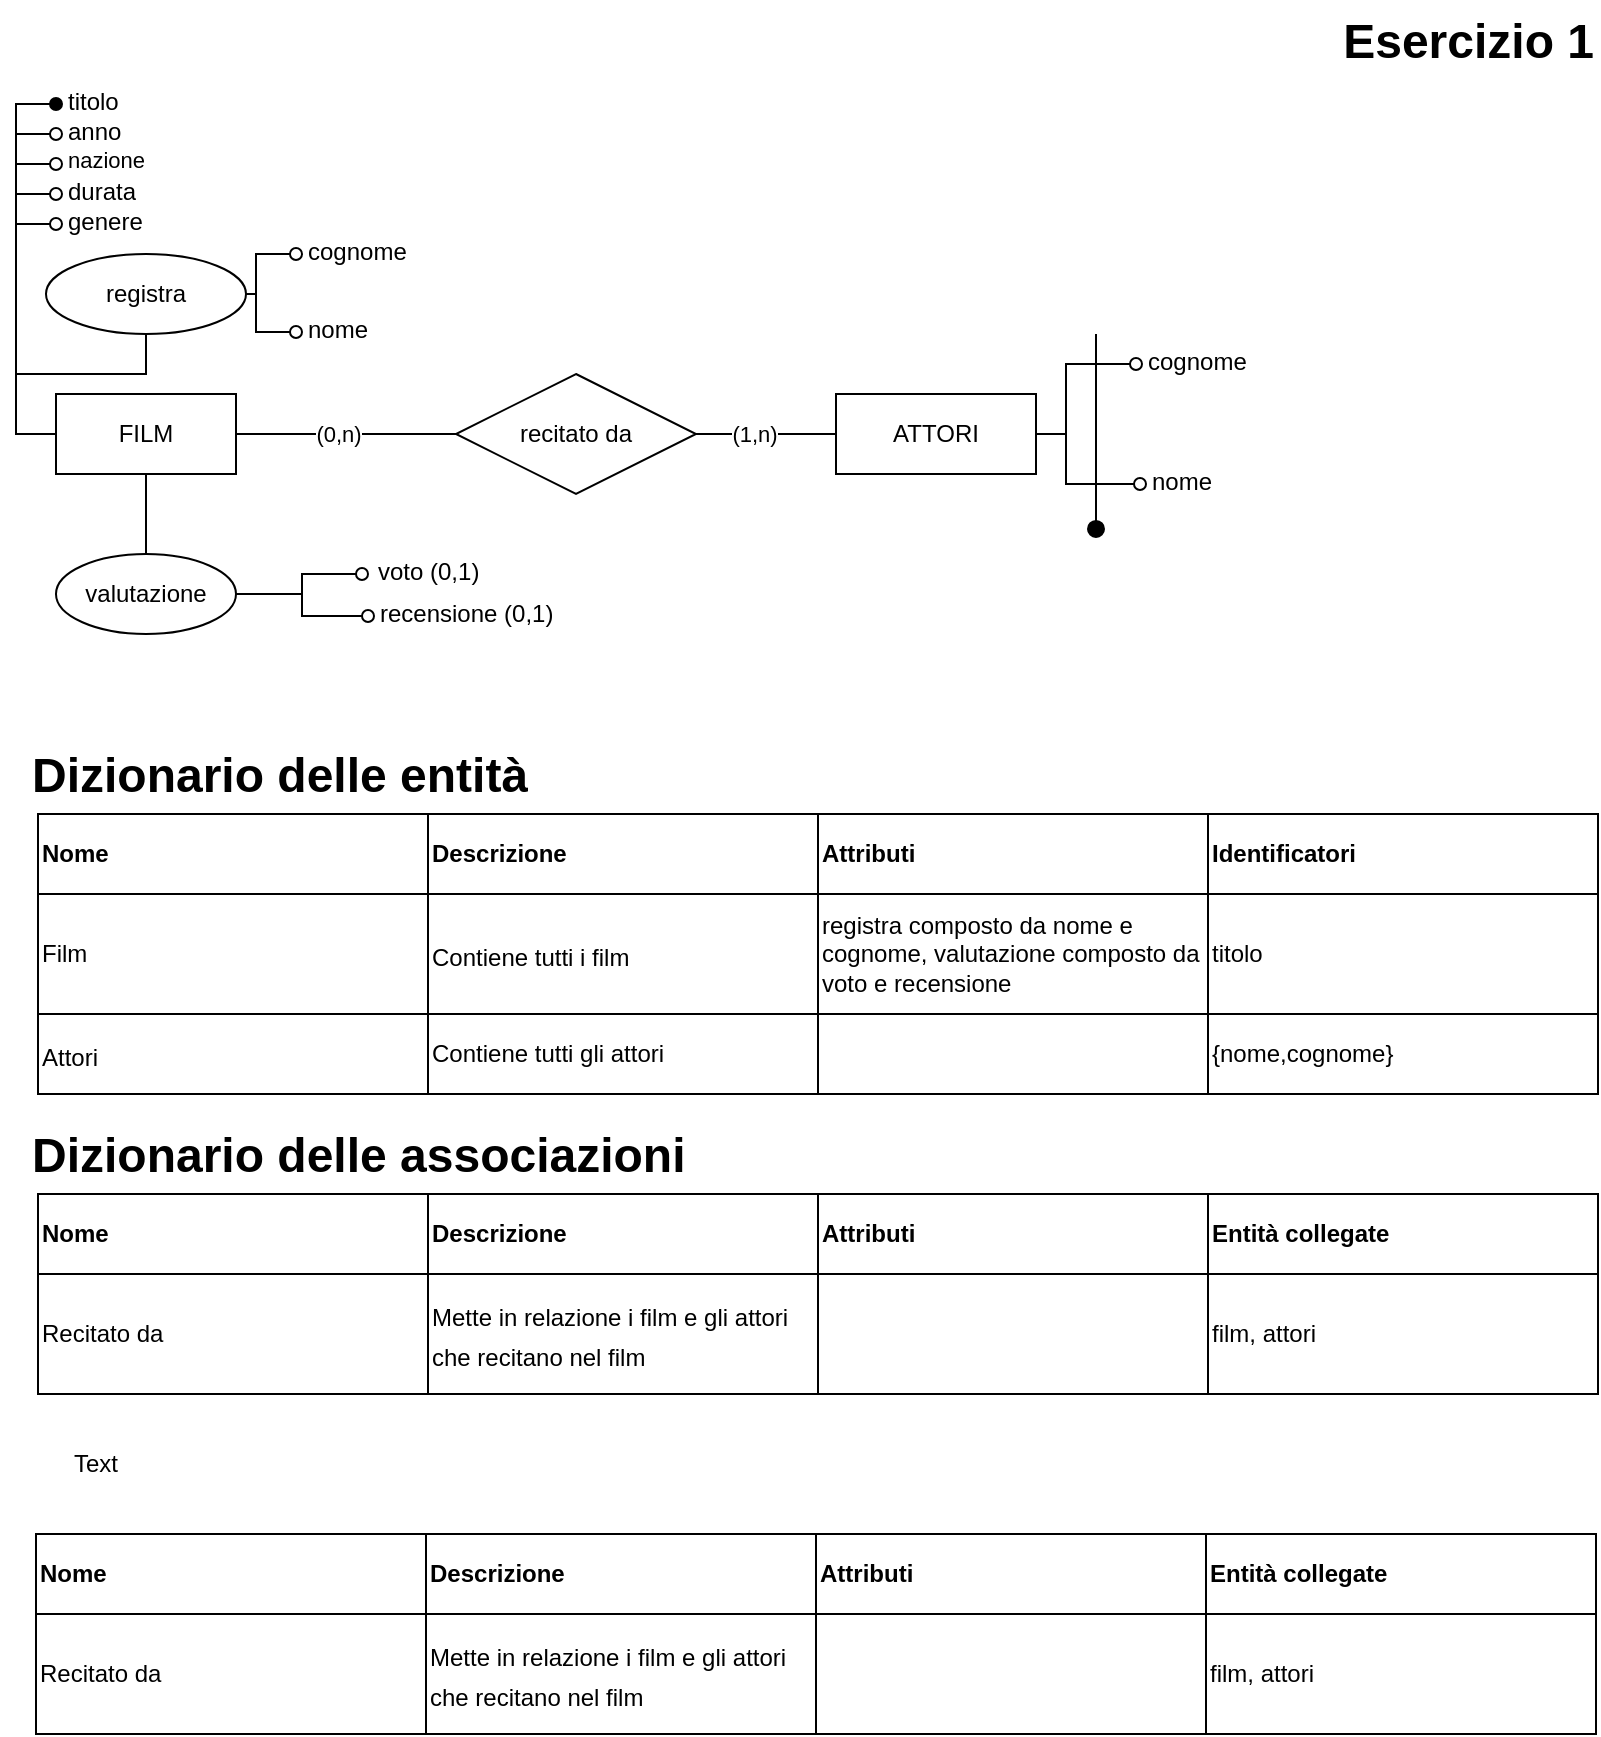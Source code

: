 <mxfile version="26.1.0" pages="6">
  <diagram name="Page-1" id="JD6xYYmYzcf4hpK9CV4v">
    <mxGraphModel dx="921" dy="571" grid="1" gridSize="10" guides="1" tooltips="1" connect="1" arrows="1" fold="1" page="1" pageScale="1" pageWidth="827" pageHeight="1169" math="0" shadow="0">
      <root>
        <mxCell id="0" />
        <mxCell id="1" parent="0" />
        <mxCell id="3_Epr1_zHtTMZQ9kOwUO-1" style="edgeStyle=orthogonalEdgeStyle;rounded=0;orthogonalLoop=1;jettySize=auto;html=1;exitX=0;exitY=0.5;exitDx=0;exitDy=0;strokeColor=default;align=center;verticalAlign=middle;fontFamily=Helvetica;fontSize=11;fontColor=default;labelBackgroundColor=default;startArrow=none;startFill=0;endArrow=oval;endFill=0;entryX=0;entryY=0.5;entryDx=0;entryDy=0;" parent="1" source="3_Epr1_zHtTMZQ9kOwUO-2" target="3_Epr1_zHtTMZQ9kOwUO-17" edge="1">
          <mxGeometry relative="1" as="geometry" />
        </mxCell>
        <mxCell id="3_Epr1_zHtTMZQ9kOwUO-2" value="FILM" style="rounded=0;whiteSpace=wrap;html=1;" parent="1" vertex="1">
          <mxGeometry x="45" y="200" width="90" height="40" as="geometry" />
        </mxCell>
        <mxCell id="3_Epr1_zHtTMZQ9kOwUO-3" value="&lt;div&gt;recitato da&lt;/div&gt;" style="shape=rhombus;perimeter=rhombusPerimeter;whiteSpace=wrap;html=1;align=center;" parent="1" vertex="1">
          <mxGeometry x="245" y="190" width="120" height="60" as="geometry" />
        </mxCell>
        <mxCell id="3_Epr1_zHtTMZQ9kOwUO-4" value="&lt;div&gt;ATTORI&lt;/div&gt;" style="whiteSpace=wrap;html=1;align=center;" parent="1" vertex="1">
          <mxGeometry x="435" y="200" width="100" height="40" as="geometry" />
        </mxCell>
        <mxCell id="3_Epr1_zHtTMZQ9kOwUO-5" value="" style="endArrow=none;html=1;rounded=0;exitX=1;exitY=0.5;exitDx=0;exitDy=0;" parent="1" source="3_Epr1_zHtTMZQ9kOwUO-2" edge="1">
          <mxGeometry relative="1" as="geometry">
            <mxPoint x="145" y="210" as="sourcePoint" />
            <mxPoint x="245" y="220" as="targetPoint" />
          </mxGeometry>
        </mxCell>
        <mxCell id="3_Epr1_zHtTMZQ9kOwUO-6" value="(0,n)" style="edgeLabel;html=1;align=center;verticalAlign=middle;resizable=0;points=[];" parent="3_Epr1_zHtTMZQ9kOwUO-5" connectable="0" vertex="1">
          <mxGeometry x="0.636" y="-4" relative="1" as="geometry">
            <mxPoint x="-39" y="-4" as="offset" />
          </mxGeometry>
        </mxCell>
        <mxCell id="3_Epr1_zHtTMZQ9kOwUO-7" style="edgeStyle=orthogonalEdgeStyle;rounded=0;orthogonalLoop=1;jettySize=auto;html=1;entryX=1;entryY=0.5;entryDx=0;entryDy=0;exitX=0;exitY=0.5;exitDx=0;exitDy=0;endArrow=none;endFill=0;" parent="1" source="3_Epr1_zHtTMZQ9kOwUO-4" target="3_Epr1_zHtTMZQ9kOwUO-3" edge="1">
          <mxGeometry relative="1" as="geometry" />
        </mxCell>
        <mxCell id="3_Epr1_zHtTMZQ9kOwUO-8" value="&lt;div&gt;(1,n)&lt;/div&gt;" style="edgeLabel;html=1;align=center;verticalAlign=middle;resizable=0;points=[];" parent="3_Epr1_zHtTMZQ9kOwUO-7" connectable="0" vertex="1">
          <mxGeometry x="0.343" relative="1" as="geometry">
            <mxPoint x="6" as="offset" />
          </mxGeometry>
        </mxCell>
        <mxCell id="3_Epr1_zHtTMZQ9kOwUO-9" style="edgeStyle=orthogonalEdgeStyle;rounded=0;orthogonalLoop=1;jettySize=auto;html=1;entryX=1;entryY=0.5;entryDx=0;entryDy=0;endArrow=none;endFill=0;startArrow=oval;startFill=0;" parent="1" source="3_Epr1_zHtTMZQ9kOwUO-10" target="3_Epr1_zHtTMZQ9kOwUO-4" edge="1">
          <mxGeometry relative="1" as="geometry">
            <Array as="points">
              <mxPoint x="550" y="185" />
              <mxPoint x="550" y="220" />
            </Array>
          </mxGeometry>
        </mxCell>
        <mxCell id="3_Epr1_zHtTMZQ9kOwUO-10" value="cognome" style="text;strokeColor=none;fillColor=none;spacingLeft=4;spacingRight=4;overflow=hidden;rotatable=0;points=[[0,0.5],[1,0.5]];portConstraint=eastwest;fontSize=12;whiteSpace=wrap;html=1;" parent="1" vertex="1">
          <mxGeometry x="585" y="170" width="60" height="30" as="geometry" />
        </mxCell>
        <mxCell id="3_Epr1_zHtTMZQ9kOwUO-11" style="edgeStyle=orthogonalEdgeStyle;rounded=0;orthogonalLoop=1;jettySize=auto;html=1;entryX=1;entryY=0.5;entryDx=0;entryDy=0;startArrow=oval;startFill=0;endArrow=none;endFill=0;" parent="1" source="3_Epr1_zHtTMZQ9kOwUO-12" target="3_Epr1_zHtTMZQ9kOwUO-4" edge="1">
          <mxGeometry relative="1" as="geometry">
            <Array as="points">
              <mxPoint x="550" y="245" />
              <mxPoint x="550" y="220" />
            </Array>
          </mxGeometry>
        </mxCell>
        <mxCell id="3_Epr1_zHtTMZQ9kOwUO-12" value="&lt;div&gt;nome&lt;/div&gt;" style="text;strokeColor=none;fillColor=none;spacingLeft=4;spacingRight=4;overflow=hidden;rotatable=0;points=[[0,0.5],[1,0.5]];portConstraint=eastwest;fontSize=12;whiteSpace=wrap;html=1;" parent="1" vertex="1">
          <mxGeometry x="587" y="230" width="60" height="30" as="geometry" />
        </mxCell>
        <mxCell id="3_Epr1_zHtTMZQ9kOwUO-13" style="edgeStyle=orthogonalEdgeStyle;rounded=0;orthogonalLoop=1;jettySize=auto;html=1;entryX=0;entryY=0.5;entryDx=0;entryDy=0;strokeColor=default;align=center;verticalAlign=middle;fontFamily=Helvetica;fontSize=11;fontColor=default;labelBackgroundColor=default;startArrow=oval;startFill=1;endArrow=none;endFill=0;exitX=0;exitY=0.5;exitDx=0;exitDy=0;" parent="1" source="3_Epr1_zHtTMZQ9kOwUO-14" target="3_Epr1_zHtTMZQ9kOwUO-2" edge="1">
          <mxGeometry relative="1" as="geometry" />
        </mxCell>
        <mxCell id="3_Epr1_zHtTMZQ9kOwUO-14" value="titolo" style="text;strokeColor=none;fillColor=none;spacingLeft=4;spacingRight=4;overflow=hidden;rotatable=0;points=[[0,0.5],[1,0.5]];portConstraint=eastwest;fontSize=12;whiteSpace=wrap;html=1;" parent="1" vertex="1">
          <mxGeometry x="45" y="40" width="40" height="30" as="geometry" />
        </mxCell>
        <mxCell id="3_Epr1_zHtTMZQ9kOwUO-15" style="edgeStyle=orthogonalEdgeStyle;rounded=0;orthogonalLoop=1;jettySize=auto;html=1;entryX=0;entryY=0.5;entryDx=0;entryDy=0;exitX=0;exitY=0.5;exitDx=0;exitDy=0;startArrow=oval;startFill=0;endArrow=none;endFill=0;" parent="1" source="3_Epr1_zHtTMZQ9kOwUO-16" target="3_Epr1_zHtTMZQ9kOwUO-2" edge="1">
          <mxGeometry relative="1" as="geometry" />
        </mxCell>
        <mxCell id="3_Epr1_zHtTMZQ9kOwUO-16" value="anno" style="text;strokeColor=none;fillColor=none;spacingLeft=4;spacingRight=4;overflow=hidden;rotatable=0;points=[[0,0.5],[1,0.5]];portConstraint=eastwest;fontSize=12;whiteSpace=wrap;html=1;" parent="1" vertex="1">
          <mxGeometry x="45" y="55" width="40" height="30" as="geometry" />
        </mxCell>
        <mxCell id="3_Epr1_zHtTMZQ9kOwUO-17" value="nazione" style="text;strokeColor=none;fillColor=none;spacingLeft=4;spacingRight=4;overflow=hidden;rotatable=0;points=[[0,0.5],[1,0.5]];portConstraint=eastwest;fontSize=11;whiteSpace=wrap;html=1;fontFamily=Helvetica;fontColor=default;labelBackgroundColor=default;" parent="1" vertex="1">
          <mxGeometry x="45" y="70" width="60" height="30" as="geometry" />
        </mxCell>
        <mxCell id="3_Epr1_zHtTMZQ9kOwUO-18" style="edgeStyle=orthogonalEdgeStyle;rounded=0;orthogonalLoop=1;jettySize=auto;html=1;entryX=0;entryY=0.5;entryDx=0;entryDy=0;exitX=0;exitY=0.5;exitDx=0;exitDy=0;endArrow=none;endFill=0;startArrow=oval;startFill=0;" parent="1" source="3_Epr1_zHtTMZQ9kOwUO-19" target="3_Epr1_zHtTMZQ9kOwUO-2" edge="1">
          <mxGeometry relative="1" as="geometry" />
        </mxCell>
        <mxCell id="3_Epr1_zHtTMZQ9kOwUO-19" value="&lt;div&gt;durata&lt;/div&gt;" style="text;strokeColor=none;fillColor=none;spacingLeft=4;spacingRight=4;overflow=hidden;rotatable=0;points=[[0,0.5],[1,0.5]];portConstraint=eastwest;fontSize=12;whiteSpace=wrap;html=1;" parent="1" vertex="1">
          <mxGeometry x="45" y="85" width="60" height="30" as="geometry" />
        </mxCell>
        <mxCell id="3_Epr1_zHtTMZQ9kOwUO-20" style="edgeStyle=orthogonalEdgeStyle;rounded=0;orthogonalLoop=1;jettySize=auto;html=1;entryX=0;entryY=0.5;entryDx=0;entryDy=0;endArrow=none;endFill=0;startArrow=none;startFill=0;" parent="1" source="3_Epr1_zHtTMZQ9kOwUO-21" target="3_Epr1_zHtTMZQ9kOwUO-2" edge="1">
          <mxGeometry relative="1" as="geometry" />
        </mxCell>
        <mxCell id="3_Epr1_zHtTMZQ9kOwUO-21" value="&lt;div&gt;registra&lt;/div&gt;" style="ellipse;whiteSpace=wrap;html=1;align=center;" parent="1" vertex="1">
          <mxGeometry x="40" y="130" width="100" height="40" as="geometry" />
        </mxCell>
        <mxCell id="3_Epr1_zHtTMZQ9kOwUO-22" style="edgeStyle=orthogonalEdgeStyle;rounded=0;orthogonalLoop=1;jettySize=auto;html=1;entryX=1;entryY=0.5;entryDx=0;entryDy=0;endArrow=none;endFill=0;startArrow=oval;startFill=0;" parent="1" source="3_Epr1_zHtTMZQ9kOwUO-23" target="3_Epr1_zHtTMZQ9kOwUO-21" edge="1">
          <mxGeometry relative="1" as="geometry" />
        </mxCell>
        <mxCell id="3_Epr1_zHtTMZQ9kOwUO-23" value="cognome" style="text;strokeColor=none;fillColor=none;spacingLeft=4;spacingRight=4;overflow=hidden;rotatable=0;points=[[0,0.5],[1,0.5]];portConstraint=eastwest;fontSize=12;whiteSpace=wrap;html=1;" parent="1" vertex="1">
          <mxGeometry x="165" y="115" width="60" height="30" as="geometry" />
        </mxCell>
        <mxCell id="3_Epr1_zHtTMZQ9kOwUO-24" style="edgeStyle=orthogonalEdgeStyle;rounded=0;orthogonalLoop=1;jettySize=auto;html=1;entryX=0;entryY=0.5;entryDx=0;entryDy=0;" parent="1" edge="1">
          <mxGeometry relative="1" as="geometry">
            <mxPoint x="50" y="285" as="sourcePoint" />
            <mxPoint x="50" y="285" as="targetPoint" />
          </mxGeometry>
        </mxCell>
        <mxCell id="3_Epr1_zHtTMZQ9kOwUO-25" style="edgeStyle=orthogonalEdgeStyle;rounded=0;orthogonalLoop=1;jettySize=auto;html=1;entryX=0;entryY=0.5;entryDx=0;entryDy=0;exitX=0;exitY=0.5;exitDx=0;exitDy=0;startArrow=oval;startFill=0;endArrow=none;endFill=0;" parent="1" source="3_Epr1_zHtTMZQ9kOwUO-26" target="3_Epr1_zHtTMZQ9kOwUO-2" edge="1">
          <mxGeometry relative="1" as="geometry" />
        </mxCell>
        <mxCell id="3_Epr1_zHtTMZQ9kOwUO-26" value="&lt;div&gt;genere&lt;/div&gt;" style="text;strokeColor=none;fillColor=none;spacingLeft=4;spacingRight=4;overflow=hidden;rotatable=0;points=[[0,0.5],[1,0.5]];portConstraint=eastwest;fontSize=12;whiteSpace=wrap;html=1;" parent="1" vertex="1">
          <mxGeometry x="45" y="100" width="60" height="30" as="geometry" />
        </mxCell>
        <mxCell id="3_Epr1_zHtTMZQ9kOwUO-27" style="edgeStyle=orthogonalEdgeStyle;rounded=0;orthogonalLoop=1;jettySize=auto;html=1;entryX=1;entryY=0.5;entryDx=0;entryDy=0;endArrow=none;endFill=0;startArrow=oval;startFill=0;" parent="1" source="3_Epr1_zHtTMZQ9kOwUO-28" target="3_Epr1_zHtTMZQ9kOwUO-21" edge="1">
          <mxGeometry relative="1" as="geometry" />
        </mxCell>
        <mxCell id="3_Epr1_zHtTMZQ9kOwUO-28" value="nome" style="text;strokeColor=none;fillColor=none;spacingLeft=4;spacingRight=4;overflow=hidden;rotatable=0;points=[[0,0.5],[1,0.5]];portConstraint=eastwest;fontSize=12;whiteSpace=wrap;html=1;" parent="1" vertex="1">
          <mxGeometry x="165" y="154" width="60" height="30" as="geometry" />
        </mxCell>
        <mxCell id="3_Epr1_zHtTMZQ9kOwUO-29" style="edgeStyle=orthogonalEdgeStyle;rounded=0;orthogonalLoop=1;jettySize=auto;html=1;exitX=0.5;exitY=0;exitDx=0;exitDy=0;entryX=0.5;entryY=1;entryDx=0;entryDy=0;endArrow=none;endFill=0;" parent="1" source="3_Epr1_zHtTMZQ9kOwUO-36" target="3_Epr1_zHtTMZQ9kOwUO-2" edge="1">
          <mxGeometry relative="1" as="geometry">
            <mxPoint x="90" y="285" as="sourcePoint" />
          </mxGeometry>
        </mxCell>
        <mxCell id="3_Epr1_zHtTMZQ9kOwUO-32" style="edgeStyle=orthogonalEdgeStyle;rounded=0;orthogonalLoop=1;jettySize=auto;html=1;endArrow=oval;endFill=0;entryX=0;entryY=0.5;entryDx=0;entryDy=0;exitX=1;exitY=0.5;exitDx=0;exitDy=0;" parent="1" edge="1">
          <mxGeometry relative="1" as="geometry">
            <mxPoint x="133.0" y="300.0" as="sourcePoint" />
            <mxPoint x="198" y="290.0" as="targetPoint" />
            <Array as="points">
              <mxPoint x="168" y="300" />
              <mxPoint x="168" y="290" />
            </Array>
          </mxGeometry>
        </mxCell>
        <mxCell id="3_Epr1_zHtTMZQ9kOwUO-33" value="&lt;div&gt;voto (0,1)&lt;/div&gt;" style="text;strokeColor=none;fillColor=none;spacingLeft=4;spacingRight=4;overflow=hidden;rotatable=0;points=[[0,0.5],[1,0.5]];portConstraint=eastwest;fontSize=12;whiteSpace=wrap;html=1;" parent="1" vertex="1">
          <mxGeometry x="200" y="275" width="70" height="30" as="geometry" />
        </mxCell>
        <mxCell id="3_Epr1_zHtTMZQ9kOwUO-34" value="recensione (0,1)" style="text;strokeColor=none;fillColor=none;spacingLeft=4;spacingRight=4;overflow=hidden;rotatable=0;points=[[0,0.5],[1,0.5]];portConstraint=eastwest;fontSize=12;whiteSpace=wrap;html=1;" parent="1" vertex="1">
          <mxGeometry x="201" y="296" width="109" height="30" as="geometry" />
        </mxCell>
        <mxCell id="3_Epr1_zHtTMZQ9kOwUO-35" value="" style="html=1;verticalAlign=bottom;startArrow=oval;startFill=1;endArrow=none;startSize=8;curved=0;rounded=0;endFill=0;" parent="1" edge="1">
          <mxGeometry width="60" relative="1" as="geometry">
            <mxPoint x="565" y="267.47" as="sourcePoint" />
            <mxPoint x="565" y="170.002" as="targetPoint" />
          </mxGeometry>
        </mxCell>
        <mxCell id="3_Epr1_zHtTMZQ9kOwUO-36" value="valutazione" style="ellipse;whiteSpace=wrap;html=1;" parent="1" vertex="1">
          <mxGeometry x="45" y="280" width="90" height="40" as="geometry" />
        </mxCell>
        <mxCell id="qMljJaArBJRdGHCxj3a8-2" style="edgeStyle=orthogonalEdgeStyle;rounded=0;orthogonalLoop=1;jettySize=auto;html=1;exitX=1;exitY=0.5;exitDx=0;exitDy=0;endArrow=oval;endFill=0;" parent="1" source="3_Epr1_zHtTMZQ9kOwUO-36" target="3_Epr1_zHtTMZQ9kOwUO-34" edge="1">
          <mxGeometry relative="1" as="geometry" />
        </mxCell>
        <mxCell id="qMljJaArBJRdGHCxj3a8-4" value="&lt;h1 style=&quot;margin-top: 0px;&quot;&gt;Dizionario delle entità&lt;/h1&gt;" style="text;html=1;whiteSpace=wrap;overflow=hidden;rounded=0;" parent="1" vertex="1">
          <mxGeometry x="31" y="370" width="520" height="40" as="geometry" />
        </mxCell>
        <mxCell id="qMljJaArBJRdGHCxj3a8-5" value="" style="shape=table;startSize=0;container=1;collapsible=0;childLayout=tableLayout;fontSize=16;" parent="1" vertex="1">
          <mxGeometry x="36" y="410" width="780" height="140.0" as="geometry" />
        </mxCell>
        <mxCell id="qMljJaArBJRdGHCxj3a8-6" value="" style="shape=tableRow;horizontal=0;startSize=0;swimlaneHead=0;swimlaneBody=0;strokeColor=inherit;top=0;left=0;bottom=0;right=0;collapsible=0;dropTarget=0;fillColor=none;points=[[0,0.5],[1,0.5]];portConstraint=eastwest;fontSize=16;" parent="qMljJaArBJRdGHCxj3a8-5" vertex="1">
          <mxGeometry width="780" height="40" as="geometry" />
        </mxCell>
        <mxCell id="qMljJaArBJRdGHCxj3a8-7" value="Nome" style="shape=partialRectangle;html=1;whiteSpace=wrap;connectable=0;strokeColor=inherit;overflow=hidden;fillColor=none;top=0;left=0;bottom=0;right=0;pointerEvents=1;fontSize=12;align=left;fontStyle=1" parent="qMljJaArBJRdGHCxj3a8-6" vertex="1">
          <mxGeometry width="195" height="40" as="geometry">
            <mxRectangle width="195" height="40" as="alternateBounds" />
          </mxGeometry>
        </mxCell>
        <mxCell id="qMljJaArBJRdGHCxj3a8-8" value="&lt;b&gt;Descrizione&lt;/b&gt;" style="shape=partialRectangle;html=1;whiteSpace=wrap;connectable=0;strokeColor=inherit;overflow=hidden;fillColor=none;top=0;left=0;bottom=0;right=0;pointerEvents=1;fontSize=12;align=left;" parent="qMljJaArBJRdGHCxj3a8-6" vertex="1">
          <mxGeometry x="195" width="195" height="40" as="geometry">
            <mxRectangle width="195" height="40" as="alternateBounds" />
          </mxGeometry>
        </mxCell>
        <mxCell id="qMljJaArBJRdGHCxj3a8-9" value="Attributi" style="shape=partialRectangle;html=1;whiteSpace=wrap;connectable=0;strokeColor=inherit;overflow=hidden;fillColor=none;top=0;left=0;bottom=0;right=0;pointerEvents=1;fontSize=12;fontStyle=1;align=left;" parent="qMljJaArBJRdGHCxj3a8-6" vertex="1">
          <mxGeometry x="390" width="195" height="40" as="geometry">
            <mxRectangle width="195" height="40" as="alternateBounds" />
          </mxGeometry>
        </mxCell>
        <mxCell id="qMljJaArBJRdGHCxj3a8-18" value="Identificatori" style="shape=partialRectangle;html=1;whiteSpace=wrap;connectable=0;strokeColor=inherit;overflow=hidden;fillColor=none;top=0;left=0;bottom=0;right=0;pointerEvents=1;fontSize=12;fontStyle=1;align=left;" parent="qMljJaArBJRdGHCxj3a8-6" vertex="1">
          <mxGeometry x="585" width="195" height="40" as="geometry">
            <mxRectangle width="195" height="40" as="alternateBounds" />
          </mxGeometry>
        </mxCell>
        <mxCell id="qMljJaArBJRdGHCxj3a8-10" value="" style="shape=tableRow;horizontal=0;startSize=0;swimlaneHead=0;swimlaneBody=0;strokeColor=inherit;top=0;left=0;bottom=0;right=0;collapsible=0;dropTarget=0;fillColor=none;points=[[0,0.5],[1,0.5]];portConstraint=eastwest;fontSize=16;" parent="qMljJaArBJRdGHCxj3a8-5" vertex="1">
          <mxGeometry y="40" width="780" height="60" as="geometry" />
        </mxCell>
        <mxCell id="qMljJaArBJRdGHCxj3a8-11" value="Film" style="shape=partialRectangle;html=1;whiteSpace=wrap;connectable=0;strokeColor=inherit;overflow=hidden;fillColor=none;top=0;left=0;bottom=0;right=0;pointerEvents=1;fontSize=12;align=left;" parent="qMljJaArBJRdGHCxj3a8-10" vertex="1">
          <mxGeometry width="195" height="60" as="geometry">
            <mxRectangle width="195" height="60" as="alternateBounds" />
          </mxGeometry>
        </mxCell>
        <mxCell id="qMljJaArBJRdGHCxj3a8-12" value="&lt;font style=&quot;font-size: 12px;&quot;&gt;Contiene tutti i film&lt;/font&gt;" style="shape=partialRectangle;html=1;whiteSpace=wrap;connectable=0;strokeColor=inherit;overflow=hidden;fillColor=none;top=0;left=0;bottom=0;right=0;pointerEvents=1;fontSize=16;align=left;" parent="qMljJaArBJRdGHCxj3a8-10" vertex="1">
          <mxGeometry x="195" width="195" height="60" as="geometry">
            <mxRectangle width="195" height="60" as="alternateBounds" />
          </mxGeometry>
        </mxCell>
        <mxCell id="qMljJaArBJRdGHCxj3a8-13" value="registra composto da nome e cognome, valutazione composto da voto e recensione" style="shape=partialRectangle;html=1;whiteSpace=wrap;connectable=0;strokeColor=inherit;overflow=hidden;fillColor=none;top=0;left=0;bottom=0;right=0;pointerEvents=1;fontSize=12;align=left;" parent="qMljJaArBJRdGHCxj3a8-10" vertex="1">
          <mxGeometry x="390" width="195" height="60" as="geometry">
            <mxRectangle width="195" height="60" as="alternateBounds" />
          </mxGeometry>
        </mxCell>
        <mxCell id="qMljJaArBJRdGHCxj3a8-19" value="titolo" style="shape=partialRectangle;html=1;whiteSpace=wrap;connectable=0;strokeColor=inherit;overflow=hidden;fillColor=none;top=0;left=0;bottom=0;right=0;pointerEvents=1;fontSize=12;align=left;" parent="qMljJaArBJRdGHCxj3a8-10" vertex="1">
          <mxGeometry x="585" width="195" height="60" as="geometry">
            <mxRectangle width="195" height="60" as="alternateBounds" />
          </mxGeometry>
        </mxCell>
        <mxCell id="qMljJaArBJRdGHCxj3a8-14" value="" style="shape=tableRow;horizontal=0;startSize=0;swimlaneHead=0;swimlaneBody=0;strokeColor=inherit;top=0;left=0;bottom=0;right=0;collapsible=0;dropTarget=0;fillColor=none;points=[[0,0.5],[1,0.5]];portConstraint=eastwest;fontSize=16;" parent="qMljJaArBJRdGHCxj3a8-5" vertex="1">
          <mxGeometry y="100" width="780" height="40" as="geometry" />
        </mxCell>
        <mxCell id="qMljJaArBJRdGHCxj3a8-15" value="&lt;font style=&quot;font-size: 12px;&quot;&gt;Attori&lt;/font&gt;" style="shape=partialRectangle;html=1;whiteSpace=wrap;connectable=0;strokeColor=inherit;overflow=hidden;fillColor=none;top=0;left=0;bottom=0;right=0;pointerEvents=1;fontSize=16;align=left;" parent="qMljJaArBJRdGHCxj3a8-14" vertex="1">
          <mxGeometry width="195" height="40" as="geometry">
            <mxRectangle width="195" height="40" as="alternateBounds" />
          </mxGeometry>
        </mxCell>
        <mxCell id="qMljJaArBJRdGHCxj3a8-16" value="Contiene tutti gli attori" style="shape=partialRectangle;html=1;whiteSpace=wrap;connectable=0;strokeColor=inherit;overflow=hidden;fillColor=none;top=0;left=0;bottom=0;right=0;pointerEvents=1;fontSize=12;align=left;" parent="qMljJaArBJRdGHCxj3a8-14" vertex="1">
          <mxGeometry x="195" width="195" height="40" as="geometry">
            <mxRectangle width="195" height="40" as="alternateBounds" />
          </mxGeometry>
        </mxCell>
        <mxCell id="qMljJaArBJRdGHCxj3a8-17" value="" style="shape=partialRectangle;html=1;whiteSpace=wrap;connectable=0;strokeColor=inherit;overflow=hidden;fillColor=none;top=0;left=0;bottom=0;right=0;pointerEvents=1;fontSize=16;" parent="qMljJaArBJRdGHCxj3a8-14" vertex="1">
          <mxGeometry x="390" width="195" height="40" as="geometry">
            <mxRectangle width="195" height="40" as="alternateBounds" />
          </mxGeometry>
        </mxCell>
        <mxCell id="qMljJaArBJRdGHCxj3a8-20" value="{nome,cognome}" style="shape=partialRectangle;html=1;whiteSpace=wrap;connectable=0;strokeColor=inherit;overflow=hidden;fillColor=none;top=0;left=0;bottom=0;right=0;pointerEvents=1;fontSize=12;align=left;" parent="qMljJaArBJRdGHCxj3a8-14" vertex="1">
          <mxGeometry x="585" width="195" height="40" as="geometry">
            <mxRectangle width="195" height="40" as="alternateBounds" />
          </mxGeometry>
        </mxCell>
        <mxCell id="qMljJaArBJRdGHCxj3a8-21" value="&lt;h1 style=&quot;margin-top: 0px;&quot;&gt;Dizionario delle associazioni&lt;/h1&gt;" style="text;html=1;whiteSpace=wrap;overflow=hidden;rounded=0;" parent="1" vertex="1">
          <mxGeometry x="31" y="560" width="520" height="40" as="geometry" />
        </mxCell>
        <mxCell id="qMljJaArBJRdGHCxj3a8-22" value="" style="shape=table;startSize=0;container=1;collapsible=0;childLayout=tableLayout;fontSize=16;" parent="1" vertex="1">
          <mxGeometry x="36" y="600" width="780" height="100.0" as="geometry" />
        </mxCell>
        <mxCell id="qMljJaArBJRdGHCxj3a8-23" value="" style="shape=tableRow;horizontal=0;startSize=0;swimlaneHead=0;swimlaneBody=0;strokeColor=inherit;top=0;left=0;bottom=0;right=0;collapsible=0;dropTarget=0;fillColor=none;points=[[0,0.5],[1,0.5]];portConstraint=eastwest;fontSize=16;" parent="qMljJaArBJRdGHCxj3a8-22" vertex="1">
          <mxGeometry width="780" height="40" as="geometry" />
        </mxCell>
        <mxCell id="qMljJaArBJRdGHCxj3a8-24" value="Nome" style="shape=partialRectangle;html=1;whiteSpace=wrap;connectable=0;strokeColor=inherit;overflow=hidden;fillColor=none;top=0;left=0;bottom=0;right=0;pointerEvents=1;fontSize=12;align=left;fontStyle=1" parent="qMljJaArBJRdGHCxj3a8-23" vertex="1">
          <mxGeometry width="195" height="40" as="geometry">
            <mxRectangle width="195" height="40" as="alternateBounds" />
          </mxGeometry>
        </mxCell>
        <mxCell id="qMljJaArBJRdGHCxj3a8-25" value="&lt;b&gt;Descrizione&lt;/b&gt;" style="shape=partialRectangle;html=1;whiteSpace=wrap;connectable=0;strokeColor=inherit;overflow=hidden;fillColor=none;top=0;left=0;bottom=0;right=0;pointerEvents=1;fontSize=12;align=left;" parent="qMljJaArBJRdGHCxj3a8-23" vertex="1">
          <mxGeometry x="195" width="195" height="40" as="geometry">
            <mxRectangle width="195" height="40" as="alternateBounds" />
          </mxGeometry>
        </mxCell>
        <mxCell id="qMljJaArBJRdGHCxj3a8-26" value="Attributi" style="shape=partialRectangle;html=1;whiteSpace=wrap;connectable=0;strokeColor=inherit;overflow=hidden;fillColor=none;top=0;left=0;bottom=0;right=0;pointerEvents=1;fontSize=12;fontStyle=1;align=left;" parent="qMljJaArBJRdGHCxj3a8-23" vertex="1">
          <mxGeometry x="390" width="195" height="40" as="geometry">
            <mxRectangle width="195" height="40" as="alternateBounds" />
          </mxGeometry>
        </mxCell>
        <mxCell id="qMljJaArBJRdGHCxj3a8-27" value="Entità collegate" style="shape=partialRectangle;html=1;whiteSpace=wrap;connectable=0;strokeColor=inherit;overflow=hidden;fillColor=none;top=0;left=0;bottom=0;right=0;pointerEvents=1;fontSize=12;fontStyle=1;align=left;" parent="qMljJaArBJRdGHCxj3a8-23" vertex="1">
          <mxGeometry x="585" width="195" height="40" as="geometry">
            <mxRectangle width="195" height="40" as="alternateBounds" />
          </mxGeometry>
        </mxCell>
        <mxCell id="qMljJaArBJRdGHCxj3a8-28" value="" style="shape=tableRow;horizontal=0;startSize=0;swimlaneHead=0;swimlaneBody=0;strokeColor=inherit;top=0;left=0;bottom=0;right=0;collapsible=0;dropTarget=0;fillColor=none;points=[[0,0.5],[1,0.5]];portConstraint=eastwest;fontSize=16;" parent="qMljJaArBJRdGHCxj3a8-22" vertex="1">
          <mxGeometry y="40" width="780" height="60" as="geometry" />
        </mxCell>
        <mxCell id="qMljJaArBJRdGHCxj3a8-29" value="Recitato da" style="shape=partialRectangle;html=1;whiteSpace=wrap;connectable=0;strokeColor=inherit;overflow=hidden;fillColor=none;top=0;left=0;bottom=0;right=0;pointerEvents=1;fontSize=12;align=left;" parent="qMljJaArBJRdGHCxj3a8-28" vertex="1">
          <mxGeometry width="195" height="60" as="geometry">
            <mxRectangle width="195" height="60" as="alternateBounds" />
          </mxGeometry>
        </mxCell>
        <mxCell id="qMljJaArBJRdGHCxj3a8-30" value="&lt;span style=&quot;font-size: 12px;&quot;&gt;Mette in relazione i film e gli attori che recitano nel film&lt;/span&gt;" style="shape=partialRectangle;html=1;whiteSpace=wrap;connectable=0;strokeColor=inherit;overflow=hidden;fillColor=none;top=0;left=0;bottom=0;right=0;pointerEvents=1;fontSize=16;align=left;" parent="qMljJaArBJRdGHCxj3a8-28" vertex="1">
          <mxGeometry x="195" width="195" height="60" as="geometry">
            <mxRectangle width="195" height="60" as="alternateBounds" />
          </mxGeometry>
        </mxCell>
        <mxCell id="qMljJaArBJRdGHCxj3a8-31" value="" style="shape=partialRectangle;html=1;whiteSpace=wrap;connectable=0;strokeColor=inherit;overflow=hidden;fillColor=none;top=0;left=0;bottom=0;right=0;pointerEvents=1;fontSize=12;align=left;" parent="qMljJaArBJRdGHCxj3a8-28" vertex="1">
          <mxGeometry x="390" width="195" height="60" as="geometry">
            <mxRectangle width="195" height="60" as="alternateBounds" />
          </mxGeometry>
        </mxCell>
        <mxCell id="qMljJaArBJRdGHCxj3a8-32" value="film, attori" style="shape=partialRectangle;html=1;whiteSpace=wrap;connectable=0;strokeColor=inherit;overflow=hidden;fillColor=none;top=0;left=0;bottom=0;right=0;pointerEvents=1;fontSize=12;align=left;" parent="qMljJaArBJRdGHCxj3a8-28" vertex="1">
          <mxGeometry x="585" width="195" height="60" as="geometry">
            <mxRectangle width="195" height="60" as="alternateBounds" />
          </mxGeometry>
        </mxCell>
        <mxCell id="rV3kMzm3VywqCpNMBBsA-2" value="&lt;h1 style=&quot;margin-top: 0px;&quot;&gt;Esercizio 1&lt;/h1&gt;" style="text;html=1;whiteSpace=wrap;overflow=hidden;rounded=0;fontFamily=Helvetica;fontSize=12;fontColor=default;align=right;" parent="1" vertex="1">
          <mxGeometry x="676" y="3" width="140" height="40" as="geometry" />
        </mxCell>
        <mxCell id="2TLU6uXRzVvzkyt0Wbyb-1" value="" style="shape=table;startSize=0;container=1;collapsible=0;childLayout=tableLayout;fontSize=16;" vertex="1" parent="1">
          <mxGeometry x="35" y="770" width="780" height="100.0" as="geometry" />
        </mxCell>
        <mxCell id="2TLU6uXRzVvzkyt0Wbyb-2" value="" style="shape=tableRow;horizontal=0;startSize=0;swimlaneHead=0;swimlaneBody=0;strokeColor=inherit;top=0;left=0;bottom=0;right=0;collapsible=0;dropTarget=0;fillColor=none;points=[[0,0.5],[1,0.5]];portConstraint=eastwest;fontSize=16;" vertex="1" parent="2TLU6uXRzVvzkyt0Wbyb-1">
          <mxGeometry width="780" height="40" as="geometry" />
        </mxCell>
        <mxCell id="2TLU6uXRzVvzkyt0Wbyb-3" value="Nome" style="shape=partialRectangle;html=1;whiteSpace=wrap;connectable=0;strokeColor=inherit;overflow=hidden;fillColor=none;top=0;left=0;bottom=0;right=0;pointerEvents=1;fontSize=12;align=left;fontStyle=1" vertex="1" parent="2TLU6uXRzVvzkyt0Wbyb-2">
          <mxGeometry width="195" height="40" as="geometry">
            <mxRectangle width="195" height="40" as="alternateBounds" />
          </mxGeometry>
        </mxCell>
        <mxCell id="2TLU6uXRzVvzkyt0Wbyb-4" value="&lt;b&gt;Descrizione&lt;/b&gt;" style="shape=partialRectangle;html=1;whiteSpace=wrap;connectable=0;strokeColor=inherit;overflow=hidden;fillColor=none;top=0;left=0;bottom=0;right=0;pointerEvents=1;fontSize=12;align=left;" vertex="1" parent="2TLU6uXRzVvzkyt0Wbyb-2">
          <mxGeometry x="195" width="195" height="40" as="geometry">
            <mxRectangle width="195" height="40" as="alternateBounds" />
          </mxGeometry>
        </mxCell>
        <mxCell id="2TLU6uXRzVvzkyt0Wbyb-5" value="Attributi" style="shape=partialRectangle;html=1;whiteSpace=wrap;connectable=0;strokeColor=inherit;overflow=hidden;fillColor=none;top=0;left=0;bottom=0;right=0;pointerEvents=1;fontSize=12;fontStyle=1;align=left;" vertex="1" parent="2TLU6uXRzVvzkyt0Wbyb-2">
          <mxGeometry x="390" width="195" height="40" as="geometry">
            <mxRectangle width="195" height="40" as="alternateBounds" />
          </mxGeometry>
        </mxCell>
        <mxCell id="2TLU6uXRzVvzkyt0Wbyb-6" value="Entità collegate" style="shape=partialRectangle;html=1;whiteSpace=wrap;connectable=0;strokeColor=inherit;overflow=hidden;fillColor=none;top=0;left=0;bottom=0;right=0;pointerEvents=1;fontSize=12;fontStyle=1;align=left;" vertex="1" parent="2TLU6uXRzVvzkyt0Wbyb-2">
          <mxGeometry x="585" width="195" height="40" as="geometry">
            <mxRectangle width="195" height="40" as="alternateBounds" />
          </mxGeometry>
        </mxCell>
        <mxCell id="2TLU6uXRzVvzkyt0Wbyb-7" value="" style="shape=tableRow;horizontal=0;startSize=0;swimlaneHead=0;swimlaneBody=0;strokeColor=inherit;top=0;left=0;bottom=0;right=0;collapsible=0;dropTarget=0;fillColor=none;points=[[0,0.5],[1,0.5]];portConstraint=eastwest;fontSize=16;" vertex="1" parent="2TLU6uXRzVvzkyt0Wbyb-1">
          <mxGeometry y="40" width="780" height="60" as="geometry" />
        </mxCell>
        <mxCell id="2TLU6uXRzVvzkyt0Wbyb-8" value="Recitato da" style="shape=partialRectangle;html=1;whiteSpace=wrap;connectable=0;strokeColor=inherit;overflow=hidden;fillColor=none;top=0;left=0;bottom=0;right=0;pointerEvents=1;fontSize=12;align=left;" vertex="1" parent="2TLU6uXRzVvzkyt0Wbyb-7">
          <mxGeometry width="195" height="60" as="geometry">
            <mxRectangle width="195" height="60" as="alternateBounds" />
          </mxGeometry>
        </mxCell>
        <mxCell id="2TLU6uXRzVvzkyt0Wbyb-9" value="&lt;span style=&quot;font-size: 12px;&quot;&gt;Mette in relazione i film e gli attori che recitano nel film&lt;/span&gt;" style="shape=partialRectangle;html=1;whiteSpace=wrap;connectable=0;strokeColor=inherit;overflow=hidden;fillColor=none;top=0;left=0;bottom=0;right=0;pointerEvents=1;fontSize=16;align=left;" vertex="1" parent="2TLU6uXRzVvzkyt0Wbyb-7">
          <mxGeometry x="195" width="195" height="60" as="geometry">
            <mxRectangle width="195" height="60" as="alternateBounds" />
          </mxGeometry>
        </mxCell>
        <mxCell id="2TLU6uXRzVvzkyt0Wbyb-10" value="" style="shape=partialRectangle;html=1;whiteSpace=wrap;connectable=0;strokeColor=inherit;overflow=hidden;fillColor=none;top=0;left=0;bottom=0;right=0;pointerEvents=1;fontSize=12;align=left;" vertex="1" parent="2TLU6uXRzVvzkyt0Wbyb-7">
          <mxGeometry x="390" width="195" height="60" as="geometry">
            <mxRectangle width="195" height="60" as="alternateBounds" />
          </mxGeometry>
        </mxCell>
        <mxCell id="2TLU6uXRzVvzkyt0Wbyb-11" value="film, attori" style="shape=partialRectangle;html=1;whiteSpace=wrap;connectable=0;strokeColor=inherit;overflow=hidden;fillColor=none;top=0;left=0;bottom=0;right=0;pointerEvents=1;fontSize=12;align=left;" vertex="1" parent="2TLU6uXRzVvzkyt0Wbyb-7">
          <mxGeometry x="585" width="195" height="60" as="geometry">
            <mxRectangle width="195" height="60" as="alternateBounds" />
          </mxGeometry>
        </mxCell>
        <mxCell id="2TLU6uXRzVvzkyt0Wbyb-12" value="Text" style="text;html=1;align=center;verticalAlign=middle;whiteSpace=wrap;rounded=0;" vertex="1" parent="1">
          <mxGeometry x="35" y="720" width="60" height="30" as="geometry" />
        </mxCell>
      </root>
    </mxGraphModel>
  </diagram>
  <diagram id="9VBiwDWCLfCJUnLLYc3l" name="Page-2">
    <mxGraphModel dx="921" dy="571" grid="1" gridSize="10" guides="1" tooltips="1" connect="1" arrows="1" fold="1" page="1" pageScale="1" pageWidth="827" pageHeight="1169" math="0" shadow="0">
      <root>
        <mxCell id="0" />
        <mxCell id="1" parent="0" />
        <mxCell id="Mto5CnqZorz9CQpdkd3U-3" style="edgeStyle=orthogonalEdgeStyle;rounded=0;orthogonalLoop=1;jettySize=auto;html=1;exitX=1;exitY=0.5;exitDx=0;exitDy=0;entryX=0;entryY=0.5;entryDx=0;entryDy=0;fontFamily=Helvetica;fontSize=12;fontColor=default;endArrow=none;startFill=0;" parent="1" source="yE04mt_5PItn41XKsMXE-1" target="Mto5CnqZorz9CQpdkd3U-2" edge="1">
          <mxGeometry relative="1" as="geometry">
            <Array as="points">
              <mxPoint x="210" y="240" />
              <mxPoint x="210" y="240" />
            </Array>
          </mxGeometry>
        </mxCell>
        <mxCell id="Mto5CnqZorz9CQpdkd3U-4" value="(1,n)" style="edgeLabel;html=1;align=center;verticalAlign=middle;resizable=0;points=[];pointerEvents=1;strokeColor=inherit;fontFamily=Helvetica;fontSize=12;fontColor=default;fillColor=none;" parent="Mto5CnqZorz9CQpdkd3U-3" vertex="1" connectable="0">
          <mxGeometry x="0.047" y="-2" relative="1" as="geometry">
            <mxPoint as="offset" />
          </mxGeometry>
        </mxCell>
        <mxCell id="yE04mt_5PItn41XKsMXE-1" value="CINEMA" style="whiteSpace=wrap;html=1;align=center;" parent="1" vertex="1">
          <mxGeometry x="40" y="220" width="100" height="40" as="geometry" />
        </mxCell>
        <mxCell id="Mto5CnqZorz9CQpdkd3U-12" style="edgeStyle=orthogonalEdgeStyle;rounded=0;orthogonalLoop=1;jettySize=auto;html=1;entryX=0.5;entryY=0;entryDx=0;entryDy=0;fontFamily=Helvetica;fontSize=12;fontColor=default;endArrow=none;startFill=1;startArrow=oval;" parent="1" source="yE04mt_5PItn41XKsMXE-8" target="yE04mt_5PItn41XKsMXE-1" edge="1">
          <mxGeometry relative="1" as="geometry">
            <Array as="points">
              <mxPoint x="90" y="50" />
            </Array>
          </mxGeometry>
        </mxCell>
        <mxCell id="yE04mt_5PItn41XKsMXE-8" value="nome" style="text;html=1;align=left;verticalAlign=middle;whiteSpace=wrap;rounded=0;spacingRight=0;spacingLeft=4;" parent="1" vertex="1">
          <mxGeometry x="120" y="40" width="50" height="20" as="geometry" />
        </mxCell>
        <mxCell id="rZIc_n3WS-ofRTLqjPyd-20" style="edgeStyle=orthogonalEdgeStyle;rounded=0;orthogonalLoop=1;jettySize=auto;html=1;fontFamily=Helvetica;fontSize=12;fontColor=default;endArrow=oval;endFill=0;exitX=1;exitY=0.5;exitDx=0;exitDy=0;" parent="1" source="Mto5CnqZorz9CQpdkd3U-6" target="yE04mt_5PItn41XKsMXE-17" edge="1">
          <mxGeometry relative="1" as="geometry">
            <Array as="points">
              <mxPoint x="530" y="240" />
              <mxPoint x="530" y="210" />
            </Array>
          </mxGeometry>
        </mxCell>
        <mxCell id="yE04mt_5PItn41XKsMXE-17" value="nome" style="text;html=1;align=left;verticalAlign=middle;whiteSpace=wrap;rounded=0;spacingLeft=4;" parent="1" vertex="1">
          <mxGeometry x="565" y="200" width="40" height="20" as="geometry" />
        </mxCell>
        <mxCell id="Mto5CnqZorz9CQpdkd3U-1" value="&lt;h1 style=&quot;margin-top: 0px;&quot;&gt;Esercizio 2&lt;/h1&gt;" style="text;html=1;whiteSpace=wrap;overflow=hidden;rounded=0;fontFamily=Helvetica;fontSize=12;fontColor=default;align=right;" parent="1" vertex="1">
          <mxGeometry x="676" y="3" width="140" height="40" as="geometry" />
        </mxCell>
        <mxCell id="Mto5CnqZorz9CQpdkd3U-2" value="possiede" style="rhombus;whiteSpace=wrap;html=1;pointerEvents=1;strokeColor=inherit;align=center;verticalAlign=middle;fontFamily=Helvetica;fontSize=12;fontColor=default;fillColor=none;" parent="1" vertex="1">
          <mxGeometry x="260" y="210" width="80" height="60" as="geometry" />
        </mxCell>
        <mxCell id="Mto5CnqZorz9CQpdkd3U-7" style="edgeStyle=orthogonalEdgeStyle;rounded=0;orthogonalLoop=1;jettySize=auto;html=1;fontFamily=Helvetica;fontSize=12;fontColor=default;endArrow=none;startFill=0;" parent="1" source="Mto5CnqZorz9CQpdkd3U-6" target="Mto5CnqZorz9CQpdkd3U-2" edge="1">
          <mxGeometry relative="1" as="geometry" />
        </mxCell>
        <mxCell id="Mto5CnqZorz9CQpdkd3U-8" value="(1,1)" style="edgeLabel;html=1;align=center;verticalAlign=middle;resizable=0;points=[];pointerEvents=1;strokeColor=inherit;fontFamily=Helvetica;fontSize=12;fontColor=default;fillColor=none;" parent="Mto5CnqZorz9CQpdkd3U-7" vertex="1" connectable="0">
          <mxGeometry x="0.406" y="-1" relative="1" as="geometry">
            <mxPoint x="9" y="1" as="offset" />
          </mxGeometry>
        </mxCell>
        <mxCell id="Mto5CnqZorz9CQpdkd3U-6" value="SALE" style="whiteSpace=wrap;html=1;align=center;" parent="1" vertex="1">
          <mxGeometry x="410" y="220" width="100" height="40" as="geometry" />
        </mxCell>
        <mxCell id="Mto5CnqZorz9CQpdkd3U-11" style="edgeStyle=orthogonalEdgeStyle;rounded=0;orthogonalLoop=1;jettySize=auto;html=1;entryX=0.5;entryY=0;entryDx=0;entryDy=0;fontFamily=Helvetica;fontSize=12;fontColor=default;startArrow=oval;startFill=0;endArrow=none;" parent="1" source="Mto5CnqZorz9CQpdkd3U-10" target="yE04mt_5PItn41XKsMXE-1" edge="1">
          <mxGeometry relative="1" as="geometry">
            <Array as="points">
              <mxPoint x="90" y="70" />
            </Array>
          </mxGeometry>
        </mxCell>
        <mxCell id="Mto5CnqZorz9CQpdkd3U-10" value="numero di telefono" style="text;html=1;align=left;verticalAlign=middle;whiteSpace=wrap;rounded=0;spacingLeft=4;" parent="1" vertex="1">
          <mxGeometry x="120" y="60" width="120" height="20" as="geometry" />
        </mxCell>
        <mxCell id="rZIc_n3WS-ofRTLqjPyd-3" style="edgeStyle=orthogonalEdgeStyle;rounded=0;orthogonalLoop=1;jettySize=auto;html=1;entryX=0.5;entryY=0;entryDx=0;entryDy=0;fontFamily=Helvetica;fontSize=12;fontColor=default;endArrow=none;startFill=0;startArrow=oval;" parent="1" source="Mto5CnqZorz9CQpdkd3U-13" target="yE04mt_5PItn41XKsMXE-1" edge="1">
          <mxGeometry relative="1" as="geometry">
            <Array as="points">
              <mxPoint x="90" y="90" />
            </Array>
          </mxGeometry>
        </mxCell>
        <mxCell id="Mto5CnqZorz9CQpdkd3U-13" value="prezzo di ingresso" style="text;html=1;align=left;verticalAlign=middle;whiteSpace=wrap;rounded=0;spacingLeft=4;" parent="1" vertex="1">
          <mxGeometry x="120" y="80" width="120" height="20" as="geometry" />
        </mxCell>
        <mxCell id="rZIc_n3WS-ofRTLqjPyd-2" style="edgeStyle=orthogonalEdgeStyle;rounded=0;orthogonalLoop=1;jettySize=auto;html=1;entryX=0.5;entryY=0;entryDx=0;entryDy=0;fontFamily=Helvetica;fontSize=12;fontColor=default;endArrow=none;startFill=0;exitX=0;exitY=0.5;exitDx=0;exitDy=0;" parent="1" source="rZIc_n3WS-ofRTLqjPyd-1" target="yE04mt_5PItn41XKsMXE-1" edge="1">
          <mxGeometry relative="1" as="geometry">
            <Array as="points">
              <mxPoint x="90" y="140" />
            </Array>
          </mxGeometry>
        </mxCell>
        <mxCell id="rZIc_n3WS-ofRTLqjPyd-1" value="&lt;div&gt;indirizzo&lt;/div&gt;" style="ellipse;whiteSpace=wrap;html=1;align=center;" parent="1" vertex="1">
          <mxGeometry x="120" y="120" width="100" height="40" as="geometry" />
        </mxCell>
        <mxCell id="rZIc_n3WS-ofRTLqjPyd-8" style="edgeStyle=orthogonalEdgeStyle;rounded=0;orthogonalLoop=1;jettySize=auto;html=1;fontFamily=Helvetica;fontSize=12;fontColor=default;exitX=1;exitY=0.5;exitDx=0;exitDy=0;endArrow=oval;endFill=0;" parent="1" source="rZIc_n3WS-ofRTLqjPyd-1" target="rZIc_n3WS-ofRTLqjPyd-4" edge="1">
          <mxGeometry relative="1" as="geometry" />
        </mxCell>
        <mxCell id="rZIc_n3WS-ofRTLqjPyd-4" value="via" style="text;html=1;align=left;verticalAlign=middle;whiteSpace=wrap;rounded=0;spacingRight=0;spacingLeft=4;" parent="1" vertex="1">
          <mxGeometry x="260" y="100" width="50" height="20" as="geometry" />
        </mxCell>
        <mxCell id="rZIc_n3WS-ofRTLqjPyd-9" style="edgeStyle=orthogonalEdgeStyle;rounded=0;orthogonalLoop=1;jettySize=auto;html=1;fontFamily=Helvetica;fontSize=12;fontColor=default;exitX=1;exitY=0.5;exitDx=0;exitDy=0;endArrow=oval;endFill=0;" parent="1" source="rZIc_n3WS-ofRTLqjPyd-1" target="rZIc_n3WS-ofRTLqjPyd-5" edge="1">
          <mxGeometry relative="1" as="geometry" />
        </mxCell>
        <mxCell id="rZIc_n3WS-ofRTLqjPyd-5" value="numero" style="text;html=1;align=left;verticalAlign=middle;whiteSpace=wrap;rounded=0;spacingRight=0;spacingLeft=4;" parent="1" vertex="1">
          <mxGeometry x="260" y="120" width="50" height="20" as="geometry" />
        </mxCell>
        <mxCell id="rZIc_n3WS-ofRTLqjPyd-10" style="edgeStyle=orthogonalEdgeStyle;rounded=0;orthogonalLoop=1;jettySize=auto;html=1;fontFamily=Helvetica;fontSize=12;fontColor=default;endArrow=oval;endFill=0;exitX=1;exitY=0.5;exitDx=0;exitDy=0;" parent="1" source="rZIc_n3WS-ofRTLqjPyd-1" target="rZIc_n3WS-ofRTLqjPyd-6" edge="1">
          <mxGeometry relative="1" as="geometry" />
        </mxCell>
        <mxCell id="rZIc_n3WS-ofRTLqjPyd-6" value="città" style="text;html=1;align=left;verticalAlign=middle;whiteSpace=wrap;rounded=0;spacingRight=0;spacingLeft=4;" parent="1" vertex="1">
          <mxGeometry x="260" y="140" width="50" height="20" as="geometry" />
        </mxCell>
        <mxCell id="rZIc_n3WS-ofRTLqjPyd-12" style="edgeStyle=orthogonalEdgeStyle;rounded=0;orthogonalLoop=1;jettySize=auto;html=1;fontFamily=Helvetica;fontSize=12;fontColor=default;endArrow=oval;endFill=0;exitX=1;exitY=0.5;exitDx=0;exitDy=0;" parent="1" source="rZIc_n3WS-ofRTLqjPyd-1" target="rZIc_n3WS-ofRTLqjPyd-7" edge="1">
          <mxGeometry relative="1" as="geometry" />
        </mxCell>
        <mxCell id="rZIc_n3WS-ofRTLqjPyd-7" value="cap" style="text;html=1;align=left;verticalAlign=middle;whiteSpace=wrap;rounded=0;spacingRight=0;spacingLeft=4;" parent="1" vertex="1">
          <mxGeometry x="260" y="160" width="50" height="20" as="geometry" />
        </mxCell>
        <mxCell id="rZIc_n3WS-ofRTLqjPyd-21" style="edgeStyle=orthogonalEdgeStyle;rounded=0;orthogonalLoop=1;jettySize=auto;html=1;fontFamily=Helvetica;fontSize=12;fontColor=default;exitX=1;exitY=0.5;exitDx=0;exitDy=0;endArrow=oval;endFill=0;" parent="1" source="Mto5CnqZorz9CQpdkd3U-6" target="rZIc_n3WS-ofRTLqjPyd-13" edge="1">
          <mxGeometry relative="1" as="geometry">
            <Array as="points">
              <mxPoint x="530" y="240" />
              <mxPoint x="530" y="230" />
            </Array>
          </mxGeometry>
        </mxCell>
        <mxCell id="rZIc_n3WS-ofRTLqjPyd-13" value="posti" style="text;html=1;align=left;verticalAlign=middle;whiteSpace=wrap;rounded=0;spacingLeft=4;" parent="1" vertex="1">
          <mxGeometry x="565" y="220" width="40" height="20" as="geometry" />
        </mxCell>
        <mxCell id="rZIc_n3WS-ofRTLqjPyd-22" style="edgeStyle=orthogonalEdgeStyle;shape=connector;rounded=0;orthogonalLoop=1;jettySize=auto;html=1;strokeColor=default;align=center;verticalAlign=middle;fontFamily=Helvetica;fontSize=12;fontColor=default;labelBackgroundColor=default;endArrow=oval;endFill=0;exitX=1;exitY=0.5;exitDx=0;exitDy=0;" parent="1" source="Mto5CnqZorz9CQpdkd3U-6" target="rZIc_n3WS-ofRTLqjPyd-14" edge="1">
          <mxGeometry relative="1" as="geometry">
            <Array as="points">
              <mxPoint x="530" y="240" />
              <mxPoint x="530" y="250" />
            </Array>
          </mxGeometry>
        </mxCell>
        <mxCell id="rZIc_n3WS-ofRTLqjPyd-14" value="dimensione schermo" style="text;html=1;align=left;verticalAlign=middle;whiteSpace=wrap;rounded=0;spacingLeft=4;" parent="1" vertex="1">
          <mxGeometry x="565" y="240" width="160" height="20" as="geometry" />
        </mxCell>
        <mxCell id="rZIc_n3WS-ofRTLqjPyd-24" style="edgeStyle=orthogonalEdgeStyle;shape=connector;rounded=0;orthogonalLoop=1;jettySize=auto;html=1;strokeColor=default;align=center;verticalAlign=middle;fontFamily=Helvetica;fontSize=12;fontColor=default;labelBackgroundColor=default;endArrow=oval;endFill=0;exitX=1;exitY=0.5;exitDx=0;exitDy=0;" parent="1" source="Mto5CnqZorz9CQpdkd3U-6" target="rZIc_n3WS-ofRTLqjPyd-18" edge="1">
          <mxGeometry relative="1" as="geometry">
            <Array as="points">
              <mxPoint x="530" y="240" />
              <mxPoint x="530" y="270" />
            </Array>
          </mxGeometry>
        </mxCell>
        <mxCell id="rZIc_n3WS-ofRTLqjPyd-18" value="audio dolby" style="text;html=1;align=left;verticalAlign=middle;whiteSpace=wrap;rounded=0;spacingLeft=4;" parent="1" vertex="1">
          <mxGeometry x="565" y="260" width="95" height="20" as="geometry" />
        </mxCell>
        <mxCell id="rZIc_n3WS-ofRTLqjPyd-26" style="edgeStyle=orthogonalEdgeStyle;shape=connector;rounded=0;orthogonalLoop=1;jettySize=auto;html=1;strokeColor=default;align=center;verticalAlign=middle;fontFamily=Helvetica;fontSize=12;fontColor=default;labelBackgroundColor=default;endArrow=oval;endFill=0;exitX=1;exitY=0.5;exitDx=0;exitDy=0;" parent="1" source="Mto5CnqZorz9CQpdkd3U-6" target="rZIc_n3WS-ofRTLqjPyd-19" edge="1">
          <mxGeometry relative="1" as="geometry">
            <Array as="points">
              <mxPoint x="530" y="240" />
              <mxPoint x="530" y="290" />
            </Array>
          </mxGeometry>
        </mxCell>
        <mxCell id="rZIc_n3WS-ofRTLqjPyd-19" value="accesso disabili" style="text;html=1;align=left;verticalAlign=middle;whiteSpace=wrap;rounded=0;spacingLeft=4;" parent="1" vertex="1">
          <mxGeometry x="565" y="280" width="95" height="20" as="geometry" />
        </mxCell>
        <mxCell id="rZIc_n3WS-ofRTLqjPyd-28" value="" style="endArrow=oval;html=1;rounded=0;strokeColor=default;align=center;verticalAlign=middle;fontFamily=Helvetica;fontSize=12;fontColor=default;labelBackgroundColor=default;edgeStyle=orthogonalEdgeStyle;endFill=1;" parent="1" edge="1">
          <mxGeometry width="50" height="50" relative="1" as="geometry">
            <mxPoint x="240" y="270" as="sourcePoint" />
            <mxPoint x="550" y="220" as="targetPoint" />
            <Array as="points">
              <mxPoint x="240" y="200" />
              <mxPoint x="550" y="200" />
            </Array>
          </mxGeometry>
        </mxCell>
        <mxCell id="QL7Y_fwGTgnzgYnjwM4z-1" value="&lt;h1 style=&quot;margin-top: 0px;&quot;&gt;Dizionario delle entità&lt;/h1&gt;" style="text;html=1;whiteSpace=wrap;overflow=hidden;rounded=0;" parent="1" vertex="1">
          <mxGeometry x="40" y="410" width="520" height="40" as="geometry" />
        </mxCell>
        <mxCell id="QL7Y_fwGTgnzgYnjwM4z-2" value="" style="shape=table;startSize=0;container=1;collapsible=0;childLayout=tableLayout;fontSize=16;" parent="1" vertex="1">
          <mxGeometry x="45" y="450" width="780" height="140.0" as="geometry" />
        </mxCell>
        <mxCell id="QL7Y_fwGTgnzgYnjwM4z-3" value="" style="shape=tableRow;horizontal=0;startSize=0;swimlaneHead=0;swimlaneBody=0;strokeColor=inherit;top=0;left=0;bottom=0;right=0;collapsible=0;dropTarget=0;fillColor=none;points=[[0,0.5],[1,0.5]];portConstraint=eastwest;fontSize=16;" parent="QL7Y_fwGTgnzgYnjwM4z-2" vertex="1">
          <mxGeometry width="780" height="40" as="geometry" />
        </mxCell>
        <mxCell id="QL7Y_fwGTgnzgYnjwM4z-4" value="Nome" style="shape=partialRectangle;html=1;whiteSpace=wrap;connectable=0;strokeColor=inherit;overflow=hidden;fillColor=none;top=0;left=0;bottom=0;right=0;pointerEvents=1;fontSize=12;align=left;fontStyle=1" parent="QL7Y_fwGTgnzgYnjwM4z-3" vertex="1">
          <mxGeometry width="195" height="40" as="geometry">
            <mxRectangle width="195" height="40" as="alternateBounds" />
          </mxGeometry>
        </mxCell>
        <mxCell id="QL7Y_fwGTgnzgYnjwM4z-5" value="&lt;b&gt;Descrizione&lt;/b&gt;" style="shape=partialRectangle;html=1;whiteSpace=wrap;connectable=0;strokeColor=inherit;overflow=hidden;fillColor=none;top=0;left=0;bottom=0;right=0;pointerEvents=1;fontSize=12;align=left;" parent="QL7Y_fwGTgnzgYnjwM4z-3" vertex="1">
          <mxGeometry x="195" width="195" height="40" as="geometry">
            <mxRectangle width="195" height="40" as="alternateBounds" />
          </mxGeometry>
        </mxCell>
        <mxCell id="QL7Y_fwGTgnzgYnjwM4z-6" value="Attributi" style="shape=partialRectangle;html=1;whiteSpace=wrap;connectable=0;strokeColor=inherit;overflow=hidden;fillColor=none;top=0;left=0;bottom=0;right=0;pointerEvents=1;fontSize=12;fontStyle=1;align=left;" parent="QL7Y_fwGTgnzgYnjwM4z-3" vertex="1">
          <mxGeometry x="390" width="195" height="40" as="geometry">
            <mxRectangle width="195" height="40" as="alternateBounds" />
          </mxGeometry>
        </mxCell>
        <mxCell id="QL7Y_fwGTgnzgYnjwM4z-7" value="Identificatori" style="shape=partialRectangle;html=1;whiteSpace=wrap;connectable=0;strokeColor=inherit;overflow=hidden;fillColor=none;top=0;left=0;bottom=0;right=0;pointerEvents=1;fontSize=12;fontStyle=1;align=left;" parent="QL7Y_fwGTgnzgYnjwM4z-3" vertex="1">
          <mxGeometry x="585" width="195" height="40" as="geometry">
            <mxRectangle width="195" height="40" as="alternateBounds" />
          </mxGeometry>
        </mxCell>
        <mxCell id="QL7Y_fwGTgnzgYnjwM4z-8" value="" style="shape=tableRow;horizontal=0;startSize=0;swimlaneHead=0;swimlaneBody=0;strokeColor=inherit;top=0;left=0;bottom=0;right=0;collapsible=0;dropTarget=0;fillColor=none;points=[[0,0.5],[1,0.5]];portConstraint=eastwest;fontSize=16;" parent="QL7Y_fwGTgnzgYnjwM4z-2" vertex="1">
          <mxGeometry y="40" width="780" height="60" as="geometry" />
        </mxCell>
        <mxCell id="QL7Y_fwGTgnzgYnjwM4z-9" value="Cinema" style="shape=partialRectangle;html=1;whiteSpace=wrap;connectable=0;strokeColor=inherit;overflow=hidden;fillColor=none;top=0;left=0;bottom=0;right=0;pointerEvents=1;fontSize=12;align=left;" parent="QL7Y_fwGTgnzgYnjwM4z-8" vertex="1">
          <mxGeometry width="195" height="60" as="geometry">
            <mxRectangle width="195" height="60" as="alternateBounds" />
          </mxGeometry>
        </mxCell>
        <mxCell id="QL7Y_fwGTgnzgYnjwM4z-10" value="&lt;font style=&quot;font-size: 12px;&quot;&gt;Contiene tutti le strutture&lt;/font&gt;" style="shape=partialRectangle;html=1;whiteSpace=wrap;connectable=0;strokeColor=inherit;overflow=hidden;fillColor=none;top=0;left=0;bottom=0;right=0;pointerEvents=1;fontSize=16;align=left;" parent="QL7Y_fwGTgnzgYnjwM4z-8" vertex="1">
          <mxGeometry x="195" width="195" height="60" as="geometry">
            <mxRectangle width="195" height="60" as="alternateBounds" />
          </mxGeometry>
        </mxCell>
        <mxCell id="QL7Y_fwGTgnzgYnjwM4z-11" value="" style="shape=partialRectangle;html=1;whiteSpace=wrap;connectable=0;strokeColor=inherit;overflow=hidden;fillColor=none;top=0;left=0;bottom=0;right=0;pointerEvents=1;fontSize=12;align=left;" parent="QL7Y_fwGTgnzgYnjwM4z-8" vertex="1">
          <mxGeometry x="390" width="195" height="60" as="geometry">
            <mxRectangle width="195" height="60" as="alternateBounds" />
          </mxGeometry>
        </mxCell>
        <mxCell id="QL7Y_fwGTgnzgYnjwM4z-12" value="titolo" style="shape=partialRectangle;html=1;whiteSpace=wrap;connectable=0;strokeColor=inherit;overflow=hidden;fillColor=none;top=0;left=0;bottom=0;right=0;pointerEvents=1;fontSize=12;align=left;" parent="QL7Y_fwGTgnzgYnjwM4z-8" vertex="1">
          <mxGeometry x="585" width="195" height="60" as="geometry">
            <mxRectangle width="195" height="60" as="alternateBounds" />
          </mxGeometry>
        </mxCell>
        <mxCell id="QL7Y_fwGTgnzgYnjwM4z-13" value="" style="shape=tableRow;horizontal=0;startSize=0;swimlaneHead=0;swimlaneBody=0;strokeColor=inherit;top=0;left=0;bottom=0;right=0;collapsible=0;dropTarget=0;fillColor=none;points=[[0,0.5],[1,0.5]];portConstraint=eastwest;fontSize=16;" parent="QL7Y_fwGTgnzgYnjwM4z-2" vertex="1">
          <mxGeometry y="100" width="780" height="40" as="geometry" />
        </mxCell>
        <mxCell id="QL7Y_fwGTgnzgYnjwM4z-14" value="&lt;font style=&quot;font-size: 12px;&quot;&gt;Sale&lt;/font&gt;" style="shape=partialRectangle;html=1;whiteSpace=wrap;connectable=0;strokeColor=inherit;overflow=hidden;fillColor=none;top=0;left=0;bottom=0;right=0;pointerEvents=1;fontSize=16;align=left;" parent="QL7Y_fwGTgnzgYnjwM4z-13" vertex="1">
          <mxGeometry width="195" height="40" as="geometry">
            <mxRectangle width="195" height="40" as="alternateBounds" />
          </mxGeometry>
        </mxCell>
        <mxCell id="QL7Y_fwGTgnzgYnjwM4z-15" value="Contiene tutti le sale" style="shape=partialRectangle;html=1;whiteSpace=wrap;connectable=0;strokeColor=inherit;overflow=hidden;fillColor=none;top=0;left=0;bottom=0;right=0;pointerEvents=1;fontSize=12;align=left;" parent="QL7Y_fwGTgnzgYnjwM4z-13" vertex="1">
          <mxGeometry x="195" width="195" height="40" as="geometry">
            <mxRectangle width="195" height="40" as="alternateBounds" />
          </mxGeometry>
        </mxCell>
        <mxCell id="QL7Y_fwGTgnzgYnjwM4z-16" value="" style="shape=partialRectangle;html=1;whiteSpace=wrap;connectable=0;strokeColor=inherit;overflow=hidden;fillColor=none;top=0;left=0;bottom=0;right=0;pointerEvents=1;fontSize=16;" parent="QL7Y_fwGTgnzgYnjwM4z-13" vertex="1">
          <mxGeometry x="390" width="195" height="40" as="geometry">
            <mxRectangle width="195" height="40" as="alternateBounds" />
          </mxGeometry>
        </mxCell>
        <mxCell id="QL7Y_fwGTgnzgYnjwM4z-17" value="{nome sala, nome cinema} è un identificatore composto" style="shape=partialRectangle;html=1;whiteSpace=wrap;connectable=0;strokeColor=inherit;overflow=hidden;fillColor=none;top=0;left=0;bottom=0;right=0;pointerEvents=1;fontSize=12;align=left;" parent="QL7Y_fwGTgnzgYnjwM4z-13" vertex="1">
          <mxGeometry x="585" width="195" height="40" as="geometry">
            <mxRectangle width="195" height="40" as="alternateBounds" />
          </mxGeometry>
        </mxCell>
        <mxCell id="QL7Y_fwGTgnzgYnjwM4z-18" value="&lt;h1 style=&quot;margin-top: 0px;&quot;&gt;Dizionario delle associazioni&lt;/h1&gt;" style="text;html=1;whiteSpace=wrap;overflow=hidden;rounded=0;" parent="1" vertex="1">
          <mxGeometry x="40" y="600" width="520" height="40" as="geometry" />
        </mxCell>
        <mxCell id="QL7Y_fwGTgnzgYnjwM4z-19" value="" style="shape=table;startSize=0;container=1;collapsible=0;childLayout=tableLayout;fontSize=16;" parent="1" vertex="1">
          <mxGeometry x="45" y="640" width="780" height="100.0" as="geometry" />
        </mxCell>
        <mxCell id="QL7Y_fwGTgnzgYnjwM4z-20" value="" style="shape=tableRow;horizontal=0;startSize=0;swimlaneHead=0;swimlaneBody=0;strokeColor=inherit;top=0;left=0;bottom=0;right=0;collapsible=0;dropTarget=0;fillColor=none;points=[[0,0.5],[1,0.5]];portConstraint=eastwest;fontSize=16;" parent="QL7Y_fwGTgnzgYnjwM4z-19" vertex="1">
          <mxGeometry width="780" height="40" as="geometry" />
        </mxCell>
        <mxCell id="QL7Y_fwGTgnzgYnjwM4z-21" value="Nome" style="shape=partialRectangle;html=1;whiteSpace=wrap;connectable=0;strokeColor=inherit;overflow=hidden;fillColor=none;top=0;left=0;bottom=0;right=0;pointerEvents=1;fontSize=12;align=left;fontStyle=1" parent="QL7Y_fwGTgnzgYnjwM4z-20" vertex="1">
          <mxGeometry width="195" height="40" as="geometry">
            <mxRectangle width="195" height="40" as="alternateBounds" />
          </mxGeometry>
        </mxCell>
        <mxCell id="QL7Y_fwGTgnzgYnjwM4z-22" value="&lt;b&gt;Descrizione&lt;/b&gt;" style="shape=partialRectangle;html=1;whiteSpace=wrap;connectable=0;strokeColor=inherit;overflow=hidden;fillColor=none;top=0;left=0;bottom=0;right=0;pointerEvents=1;fontSize=12;align=left;" parent="QL7Y_fwGTgnzgYnjwM4z-20" vertex="1">
          <mxGeometry x="195" width="195" height="40" as="geometry">
            <mxRectangle width="195" height="40" as="alternateBounds" />
          </mxGeometry>
        </mxCell>
        <mxCell id="QL7Y_fwGTgnzgYnjwM4z-23" value="Attributi" style="shape=partialRectangle;html=1;whiteSpace=wrap;connectable=0;strokeColor=inherit;overflow=hidden;fillColor=none;top=0;left=0;bottom=0;right=0;pointerEvents=1;fontSize=12;fontStyle=1;align=left;" parent="QL7Y_fwGTgnzgYnjwM4z-20" vertex="1">
          <mxGeometry x="390" width="195" height="40" as="geometry">
            <mxRectangle width="195" height="40" as="alternateBounds" />
          </mxGeometry>
        </mxCell>
        <mxCell id="QL7Y_fwGTgnzgYnjwM4z-24" value="Entità collegate" style="shape=partialRectangle;html=1;whiteSpace=wrap;connectable=0;strokeColor=inherit;overflow=hidden;fillColor=none;top=0;left=0;bottom=0;right=0;pointerEvents=1;fontSize=12;fontStyle=1;align=left;" parent="QL7Y_fwGTgnzgYnjwM4z-20" vertex="1">
          <mxGeometry x="585" width="195" height="40" as="geometry">
            <mxRectangle width="195" height="40" as="alternateBounds" />
          </mxGeometry>
        </mxCell>
        <mxCell id="QL7Y_fwGTgnzgYnjwM4z-25" value="" style="shape=tableRow;horizontal=0;startSize=0;swimlaneHead=0;swimlaneBody=0;strokeColor=inherit;top=0;left=0;bottom=0;right=0;collapsible=0;dropTarget=0;fillColor=none;points=[[0,0.5],[1,0.5]];portConstraint=eastwest;fontSize=16;" parent="QL7Y_fwGTgnzgYnjwM4z-19" vertex="1">
          <mxGeometry y="40" width="780" height="60" as="geometry" />
        </mxCell>
        <mxCell id="QL7Y_fwGTgnzgYnjwM4z-26" value="possiede" style="shape=partialRectangle;html=1;whiteSpace=wrap;connectable=0;strokeColor=inherit;overflow=hidden;fillColor=none;top=0;left=0;bottom=0;right=0;pointerEvents=1;fontSize=12;align=left;" parent="QL7Y_fwGTgnzgYnjwM4z-25" vertex="1">
          <mxGeometry width="195" height="60" as="geometry">
            <mxRectangle width="195" height="60" as="alternateBounds" />
          </mxGeometry>
        </mxCell>
        <mxCell id="QL7Y_fwGTgnzgYnjwM4z-27" value="&lt;span style=&quot;font-size: 12px;&quot;&gt;Mette in relazione i cinema con le sale&lt;/span&gt;" style="shape=partialRectangle;html=1;whiteSpace=wrap;connectable=0;strokeColor=inherit;overflow=hidden;fillColor=none;top=0;left=0;bottom=0;right=0;pointerEvents=1;fontSize=16;align=left;" parent="QL7Y_fwGTgnzgYnjwM4z-25" vertex="1">
          <mxGeometry x="195" width="195" height="60" as="geometry">
            <mxRectangle width="195" height="60" as="alternateBounds" />
          </mxGeometry>
        </mxCell>
        <mxCell id="QL7Y_fwGTgnzgYnjwM4z-28" value="" style="shape=partialRectangle;html=1;whiteSpace=wrap;connectable=0;strokeColor=inherit;overflow=hidden;fillColor=none;top=0;left=0;bottom=0;right=0;pointerEvents=1;fontSize=12;align=left;" parent="QL7Y_fwGTgnzgYnjwM4z-25" vertex="1">
          <mxGeometry x="390" width="195" height="60" as="geometry">
            <mxRectangle width="195" height="60" as="alternateBounds" />
          </mxGeometry>
        </mxCell>
        <mxCell id="QL7Y_fwGTgnzgYnjwM4z-29" value="cinema, sale" style="shape=partialRectangle;html=1;whiteSpace=wrap;connectable=0;strokeColor=inherit;overflow=hidden;fillColor=none;top=0;left=0;bottom=0;right=0;pointerEvents=1;fontSize=12;align=left;" parent="QL7Y_fwGTgnzgYnjwM4z-25" vertex="1">
          <mxGeometry x="585" width="195" height="60" as="geometry">
            <mxRectangle width="195" height="60" as="alternateBounds" />
          </mxGeometry>
        </mxCell>
        <mxCell id="-_FObP9JeGKTe-bqmQgZ-1" value="&lt;h1 style=&quot;margin-top: 0px;&quot;&gt;&lt;span style=&quot;background-color: transparent; color: light-dark(rgb(0, 0, 0), rgb(255, 255, 255));&quot;&gt;Vincoli&lt;/span&gt;&lt;/h1&gt;&lt;div&gt;&lt;span style=&quot;background-color: transparent; color: light-dark(rgb(0, 0, 0), rgb(255, 255, 255));&quot;&gt;V1: ogni cinema deve possedere almeno una sala&lt;/span&gt;&lt;/div&gt;" style="text;html=1;whiteSpace=wrap;overflow=hidden;rounded=0;" parent="1" vertex="1">
          <mxGeometry x="40" y="320" width="390" height="80" as="geometry" />
        </mxCell>
      </root>
    </mxGraphModel>
  </diagram>
  <diagram id="ndEyftPJ0s-4UivXeJKk" name="Page-3">
    <mxGraphModel dx="921" dy="571" grid="1" gridSize="10" guides="1" tooltips="1" connect="1" arrows="1" fold="1" page="1" pageScale="1" pageWidth="1169" pageHeight="827" math="0" shadow="0">
      <root>
        <mxCell id="0" />
        <mxCell id="1" parent="0" />
        <mxCell id="5KeL-tWosXYqLQBJtXpr-1" value="&lt;h1 style=&quot;margin-top: 0px;&quot;&gt;Esercizio 3&lt;/h1&gt;" style="text;html=1;whiteSpace=wrap;overflow=hidden;rounded=0;fontFamily=Helvetica;fontSize=12;fontColor=default;align=right;" parent="1" vertex="1">
          <mxGeometry x="1010" y="10" width="140" height="40" as="geometry" />
        </mxCell>
        <mxCell id="YJfLdqwAWyHJBdVW26ey-1" value="PROGRAMMA" style="whiteSpace=wrap;html=1;align=center;" parent="1" vertex="1">
          <mxGeometry x="209.94" y="580" width="100" height="40" as="geometry" />
        </mxCell>
        <mxCell id="PiujtEZYmBpUmqRjnbPb-14" style="edgeStyle=orthogonalEdgeStyle;shape=connector;rounded=0;orthogonalLoop=1;jettySize=auto;html=1;exitX=0.5;exitY=1;exitDx=0;exitDy=0;entryX=0.5;entryY=0;entryDx=0;entryDy=0;strokeColor=default;align=center;verticalAlign=middle;fontFamily=Helvetica;fontSize=12;fontColor=default;labelBackgroundColor=default;endArrow=none;endFill=0;startFill=0;" parent="1" source="PiujtEZYmBpUmqRjnbPb-1" target="PiujtEZYmBpUmqRjnbPb-13" edge="1">
          <mxGeometry relative="1" as="geometry" />
        </mxCell>
        <mxCell id="PiujtEZYmBpUmqRjnbPb-18" value="(1,n)" style="edgeLabel;html=1;align=center;verticalAlign=middle;resizable=0;points=[];pointerEvents=1;strokeColor=inherit;fontFamily=Helvetica;fontSize=12;fontColor=default;labelBackgroundColor=default;fillColor=none;" parent="PiujtEZYmBpUmqRjnbPb-14" vertex="1" connectable="0">
          <mxGeometry x="0.143" y="3" relative="1" as="geometry">
            <mxPoint as="offset" />
          </mxGeometry>
        </mxCell>
        <mxCell id="PiujtEZYmBpUmqRjnbPb-1" value="FILM" style="rounded=0;whiteSpace=wrap;html=1;" parent="1" vertex="1">
          <mxGeometry x="54.94" y="450" width="90" height="40" as="geometry" />
        </mxCell>
        <mxCell id="PiujtEZYmBpUmqRjnbPb-5" style="edgeStyle=orthogonalEdgeStyle;shape=connector;rounded=0;orthogonalLoop=1;jettySize=auto;html=1;entryX=0.5;entryY=1;entryDx=0;entryDy=0;strokeColor=default;align=center;verticalAlign=middle;fontFamily=Helvetica;fontSize=12;fontColor=default;labelBackgroundColor=default;endArrow=none;endFill=0;startFill=0;" parent="1" source="PiujtEZYmBpUmqRjnbPb-4" target="ltdruHxAIALF_JulmPQ6-12" edge="1">
          <mxGeometry relative="1" as="geometry">
            <mxPoint x="419.94" y="490.0" as="targetPoint" />
          </mxGeometry>
        </mxCell>
        <mxCell id="PiujtEZYmBpUmqRjnbPb-16" value="(1,n)" style="edgeLabel;html=1;align=center;verticalAlign=middle;resizable=0;points=[];pointerEvents=1;strokeColor=inherit;fontFamily=Helvetica;fontSize=12;fontColor=default;labelBackgroundColor=default;fillColor=none;" parent="PiujtEZYmBpUmqRjnbPb-5" vertex="1" connectable="0">
          <mxGeometry x="-0.286" y="1" relative="1" as="geometry">
            <mxPoint as="offset" />
          </mxGeometry>
        </mxCell>
        <mxCell id="PiujtEZYmBpUmqRjnbPb-6" style="edgeStyle=orthogonalEdgeStyle;shape=connector;rounded=0;orthogonalLoop=1;jettySize=auto;html=1;entryX=1;entryY=0.5;entryDx=0;entryDy=0;strokeColor=default;align=center;verticalAlign=middle;fontFamily=Helvetica;fontSize=12;fontColor=default;labelBackgroundColor=default;endArrow=none;endFill=0;startFill=0;" parent="1" source="PiujtEZYmBpUmqRjnbPb-4" target="YJfLdqwAWyHJBdVW26ey-1" edge="1">
          <mxGeometry relative="1" as="geometry" />
        </mxCell>
        <mxCell id="PiujtEZYmBpUmqRjnbPb-20" value="(1,1)" style="edgeLabel;html=1;align=center;verticalAlign=middle;resizable=0;points=[];pointerEvents=1;strokeColor=inherit;fontFamily=Helvetica;fontSize=12;fontColor=default;labelBackgroundColor=default;fillColor=none;" parent="PiujtEZYmBpUmqRjnbPb-6" vertex="1" connectable="0">
          <mxGeometry x="0.131" relative="1" as="geometry">
            <mxPoint as="offset" />
          </mxGeometry>
        </mxCell>
        <mxCell id="PiujtEZYmBpUmqRjnbPb-4" value="in" style="rhombus;whiteSpace=wrap;html=1;pointerEvents=1;strokeColor=inherit;align=center;verticalAlign=middle;fontFamily=Helvetica;fontSize=12;fontColor=default;labelBackgroundColor=default;fillColor=none;" parent="1" vertex="1">
          <mxGeometry x="780" y="560" width="80" height="80" as="geometry" />
        </mxCell>
        <mxCell id="PiujtEZYmBpUmqRjnbPb-9" style="edgeStyle=orthogonalEdgeStyle;shape=connector;rounded=0;orthogonalLoop=1;jettySize=auto;html=1;strokeColor=default;align=center;verticalAlign=middle;fontFamily=Helvetica;fontSize=12;fontColor=default;labelBackgroundColor=default;endArrow=oval;endFill=0;exitX=0.5;exitY=1;exitDx=0;exitDy=0;entryX=0.5;entryY=0;entryDx=0;entryDy=0;" parent="1" source="YJfLdqwAWyHJBdVW26ey-1" target="PiujtEZYmBpUmqRjnbPb-7" edge="1">
          <mxGeometry relative="1" as="geometry" />
        </mxCell>
        <mxCell id="PiujtEZYmBpUmqRjnbPb-7" value="orario inizio" style="text;html=1;align=left;verticalAlign=middle;whiteSpace=wrap;rounded=0;fontFamily=Helvetica;fontSize=12;fontColor=default;labelBackgroundColor=default;spacingLeft=4;" parent="1" vertex="1">
          <mxGeometry x="259.94" y="665" width="80" height="30" as="geometry" />
        </mxCell>
        <mxCell id="PiujtEZYmBpUmqRjnbPb-10" style="edgeStyle=orthogonalEdgeStyle;shape=connector;rounded=0;orthogonalLoop=1;jettySize=auto;html=1;strokeColor=default;align=center;verticalAlign=middle;fontFamily=Helvetica;fontSize=12;fontColor=default;labelBackgroundColor=default;endArrow=oval;endFill=0;exitX=0.5;exitY=1;exitDx=0;exitDy=0;entryX=0.5;entryY=0;entryDx=0;entryDy=0;" parent="1" source="YJfLdqwAWyHJBdVW26ey-1" target="PiujtEZYmBpUmqRjnbPb-8" edge="1">
          <mxGeometry relative="1" as="geometry" />
        </mxCell>
        <mxCell id="PiujtEZYmBpUmqRjnbPb-8" value="giorno" style="text;html=1;align=center;verticalAlign=middle;whiteSpace=wrap;rounded=0;fontFamily=Helvetica;fontSize=12;fontColor=default;labelBackgroundColor=default;spacingLeft=4;" parent="1" vertex="1">
          <mxGeometry x="199.94" y="665" width="60" height="30" as="geometry" />
        </mxCell>
        <mxCell id="PiujtEZYmBpUmqRjnbPb-15" style="edgeStyle=orthogonalEdgeStyle;shape=connector;rounded=0;orthogonalLoop=1;jettySize=auto;html=1;entryX=0;entryY=0.5;entryDx=0;entryDy=0;strokeColor=default;align=center;verticalAlign=middle;fontFamily=Helvetica;fontSize=12;fontColor=default;labelBackgroundColor=default;endArrow=none;endFill=0;startFill=0;" parent="1" source="PiujtEZYmBpUmqRjnbPb-13" target="YJfLdqwAWyHJBdVW26ey-1" edge="1">
          <mxGeometry relative="1" as="geometry" />
        </mxCell>
        <mxCell id="PiujtEZYmBpUmqRjnbPb-19" value="(1,1)" style="edgeLabel;html=1;align=center;verticalAlign=middle;resizable=0;points=[];pointerEvents=1;strokeColor=inherit;fontFamily=Helvetica;fontSize=12;fontColor=default;labelBackgroundColor=default;fillColor=none;" parent="PiujtEZYmBpUmqRjnbPb-15" vertex="1" connectable="0">
          <mxGeometry x="-0.404" y="-1" relative="1" as="geometry">
            <mxPoint as="offset" />
          </mxGeometry>
        </mxCell>
        <mxCell id="PiujtEZYmBpUmqRjnbPb-13" value="è presente" style="rhombus;whiteSpace=wrap;html=1;pointerEvents=1;strokeColor=inherit;align=center;verticalAlign=middle;fontFamily=Helvetica;fontSize=12;fontColor=default;labelBackgroundColor=default;fillColor=none;" parent="1" vertex="1">
          <mxGeometry x="59.94" y="560" width="80" height="80" as="geometry" />
        </mxCell>
        <mxCell id="XaBw-hlkDIKL-VJwjQIV-1" style="edgeStyle=orthogonalEdgeStyle;rounded=0;orthogonalLoop=1;jettySize=auto;html=1;exitX=0;exitY=0.5;exitDx=0;exitDy=0;strokeColor=default;align=center;verticalAlign=middle;fontFamily=Helvetica;fontSize=11;fontColor=default;labelBackgroundColor=default;startArrow=none;startFill=0;endArrow=oval;endFill=0;entryX=0;entryY=0.5;entryDx=0;entryDy=0;" parent="1" source="PiujtEZYmBpUmqRjnbPb-1" target="XaBw-hlkDIKL-VJwjQIV-17" edge="1">
          <mxGeometry relative="1" as="geometry">
            <mxPoint x="59.94" y="260.0" as="sourcePoint" />
            <Array as="points">
              <mxPoint x="39.94" y="470" />
              <mxPoint x="39.94" y="125" />
            </Array>
          </mxGeometry>
        </mxCell>
        <mxCell id="XaBw-hlkDIKL-VJwjQIV-3" value="&lt;div&gt;recitato da&lt;/div&gt;" style="shape=rhombus;perimeter=rhombusPerimeter;whiteSpace=wrap;html=1;align=center;" parent="1" vertex="1">
          <mxGeometry x="259.94" y="230" width="120" height="60" as="geometry" />
        </mxCell>
        <mxCell id="XaBw-hlkDIKL-VJwjQIV-4" value="&lt;div&gt;ATTORI&lt;/div&gt;" style="whiteSpace=wrap;html=1;align=center;" parent="1" vertex="1">
          <mxGeometry x="350" y="135" width="100" height="40" as="geometry" />
        </mxCell>
        <mxCell id="XaBw-hlkDIKL-VJwjQIV-5" value="" style="endArrow=none;html=1;rounded=0;exitX=1;exitY=0.5;exitDx=0;exitDy=0;entryX=0.5;entryY=1;entryDx=0;entryDy=0;" parent="1" source="PiujtEZYmBpUmqRjnbPb-1" target="XaBw-hlkDIKL-VJwjQIV-3" edge="1">
          <mxGeometry relative="1" as="geometry">
            <mxPoint x="159.94" y="250" as="sourcePoint" />
            <mxPoint x="259.94" y="260" as="targetPoint" />
            <Array as="points">
              <mxPoint x="259.94" y="470" />
              <mxPoint x="319.94" y="470" />
            </Array>
          </mxGeometry>
        </mxCell>
        <mxCell id="XaBw-hlkDIKL-VJwjQIV-38" value="(0,n)" style="edgeLabel;html=1;align=center;verticalAlign=middle;resizable=0;points=[];pointerEvents=1;strokeColor=inherit;fontFamily=Helvetica;fontSize=12;fontColor=default;labelBackgroundColor=default;fillColor=none;" parent="XaBw-hlkDIKL-VJwjQIV-5" vertex="1" connectable="0">
          <mxGeometry x="-0.431" y="2" relative="1" as="geometry">
            <mxPoint as="offset" />
          </mxGeometry>
        </mxCell>
        <mxCell id="XaBw-hlkDIKL-VJwjQIV-7" style="edgeStyle=orthogonalEdgeStyle;rounded=0;orthogonalLoop=1;jettySize=auto;html=1;entryX=0.5;entryY=0;entryDx=0;entryDy=0;exitX=0;exitY=0.5;exitDx=0;exitDy=0;endArrow=none;endFill=0;" parent="1" source="XaBw-hlkDIKL-VJwjQIV-4" target="XaBw-hlkDIKL-VJwjQIV-3" edge="1">
          <mxGeometry relative="1" as="geometry" />
        </mxCell>
        <mxCell id="XaBw-hlkDIKL-VJwjQIV-8" value="&lt;div&gt;(1,n)&lt;/div&gt;" style="edgeLabel;html=1;align=center;verticalAlign=middle;resizable=0;points=[];" parent="XaBw-hlkDIKL-VJwjQIV-7" connectable="0" vertex="1">
          <mxGeometry x="0.343" relative="1" as="geometry">
            <mxPoint x="6" as="offset" />
          </mxGeometry>
        </mxCell>
        <mxCell id="ltdruHxAIALF_JulmPQ6-43" style="edgeStyle=orthogonalEdgeStyle;shape=connector;rounded=0;orthogonalLoop=1;jettySize=auto;html=1;strokeColor=default;align=center;verticalAlign=middle;fontFamily=Helvetica;fontSize=12;fontColor=default;labelBackgroundColor=default;endArrow=oval;endFill=0;exitX=1;exitY=0.5;exitDx=0;exitDy=0;" parent="1" source="XaBw-hlkDIKL-VJwjQIV-4" target="XaBw-hlkDIKL-VJwjQIV-10" edge="1">
          <mxGeometry relative="1" as="geometry" />
        </mxCell>
        <mxCell id="XaBw-hlkDIKL-VJwjQIV-10" value="cognome" style="text;strokeColor=none;fillColor=none;spacingLeft=4;spacingRight=4;overflow=hidden;rotatable=0;points=[[0,0.5],[1,0.5]];portConstraint=eastwest;fontSize=12;whiteSpace=wrap;html=1;" parent="1" vertex="1">
          <mxGeometry x="590" y="60" width="60" height="30" as="geometry" />
        </mxCell>
        <mxCell id="ltdruHxAIALF_JulmPQ6-42" style="edgeStyle=orthogonalEdgeStyle;shape=connector;rounded=0;orthogonalLoop=1;jettySize=auto;html=1;strokeColor=default;align=center;verticalAlign=middle;fontFamily=Helvetica;fontSize=12;fontColor=default;labelBackgroundColor=default;endArrow=oval;endFill=0;exitX=1;exitY=0.5;exitDx=0;exitDy=0;" parent="1" source="XaBw-hlkDIKL-VJwjQIV-4" target="XaBw-hlkDIKL-VJwjQIV-12" edge="1">
          <mxGeometry relative="1" as="geometry" />
        </mxCell>
        <mxCell id="XaBw-hlkDIKL-VJwjQIV-12" value="&lt;div&gt;nome&lt;/div&gt;" style="text;strokeColor=none;fillColor=none;spacingLeft=4;spacingRight=4;overflow=hidden;rotatable=0;points=[[0,0.5],[1,0.5]];portConstraint=eastwest;fontSize=12;whiteSpace=wrap;html=1;" parent="1" vertex="1">
          <mxGeometry x="590" y="85" width="60" height="35" as="geometry" />
        </mxCell>
        <mxCell id="XaBw-hlkDIKL-VJwjQIV-13" style="edgeStyle=orthogonalEdgeStyle;rounded=0;orthogonalLoop=1;jettySize=auto;html=1;entryX=0;entryY=0.5;entryDx=0;entryDy=0;strokeColor=default;align=center;verticalAlign=middle;fontFamily=Helvetica;fontSize=11;fontColor=default;labelBackgroundColor=default;startArrow=oval;startFill=1;endArrow=none;endFill=0;exitX=0;exitY=0.5;exitDx=0;exitDy=0;" parent="1" source="XaBw-hlkDIKL-VJwjQIV-14" target="PiujtEZYmBpUmqRjnbPb-1" edge="1">
          <mxGeometry relative="1" as="geometry">
            <mxPoint x="59.94" y="260.0" as="targetPoint" />
          </mxGeometry>
        </mxCell>
        <mxCell id="XaBw-hlkDIKL-VJwjQIV-14" value="titolo" style="text;strokeColor=none;fillColor=none;spacingLeft=4;spacingRight=4;overflow=hidden;rotatable=0;points=[[0,0.5],[1,0.5]];portConstraint=eastwest;fontSize=12;whiteSpace=wrap;html=1;" parent="1" vertex="1">
          <mxGeometry x="59.94" y="80" width="40" height="30" as="geometry" />
        </mxCell>
        <mxCell id="XaBw-hlkDIKL-VJwjQIV-15" style="edgeStyle=orthogonalEdgeStyle;rounded=0;orthogonalLoop=1;jettySize=auto;html=1;entryX=0;entryY=0.5;entryDx=0;entryDy=0;exitX=0;exitY=0.5;exitDx=0;exitDy=0;startArrow=oval;startFill=0;endArrow=none;endFill=0;" parent="1" source="XaBw-hlkDIKL-VJwjQIV-16" target="PiujtEZYmBpUmqRjnbPb-1" edge="1">
          <mxGeometry relative="1" as="geometry">
            <mxPoint x="59.94" y="260.0" as="targetPoint" />
          </mxGeometry>
        </mxCell>
        <mxCell id="XaBw-hlkDIKL-VJwjQIV-16" value="anno" style="text;strokeColor=none;fillColor=none;spacingLeft=4;spacingRight=4;overflow=hidden;rotatable=0;points=[[0,0.5],[1,0.5]];portConstraint=eastwest;fontSize=12;whiteSpace=wrap;html=1;" parent="1" vertex="1">
          <mxGeometry x="59.94" y="95" width="40" height="30" as="geometry" />
        </mxCell>
        <mxCell id="XaBw-hlkDIKL-VJwjQIV-17" value="nazione" style="text;strokeColor=none;fillColor=none;spacingLeft=4;spacingRight=4;overflow=hidden;rotatable=0;points=[[0,0.5],[1,0.5]];portConstraint=eastwest;fontSize=11;whiteSpace=wrap;html=1;fontFamily=Helvetica;fontColor=default;labelBackgroundColor=default;" parent="1" vertex="1">
          <mxGeometry x="58.94" y="110" width="60" height="30" as="geometry" />
        </mxCell>
        <mxCell id="XaBw-hlkDIKL-VJwjQIV-18" style="edgeStyle=orthogonalEdgeStyle;rounded=0;orthogonalLoop=1;jettySize=auto;html=1;entryX=0;entryY=0.5;entryDx=0;entryDy=0;exitX=0;exitY=0.5;exitDx=0;exitDy=0;endArrow=none;endFill=0;startArrow=oval;startFill=0;" parent="1" source="XaBw-hlkDIKL-VJwjQIV-19" target="PiujtEZYmBpUmqRjnbPb-1" edge="1">
          <mxGeometry relative="1" as="geometry">
            <mxPoint x="59.94" y="260.0" as="targetPoint" />
          </mxGeometry>
        </mxCell>
        <mxCell id="XaBw-hlkDIKL-VJwjQIV-19" value="&lt;div&gt;durata&lt;/div&gt;" style="text;strokeColor=none;fillColor=none;spacingLeft=4;spacingRight=4;overflow=hidden;rotatable=0;points=[[0,0.5],[1,0.5]];portConstraint=eastwest;fontSize=12;whiteSpace=wrap;html=1;" parent="1" vertex="1">
          <mxGeometry x="59.94" y="125" width="60" height="30" as="geometry" />
        </mxCell>
        <mxCell id="XaBw-hlkDIKL-VJwjQIV-36" style="edgeStyle=orthogonalEdgeStyle;shape=connector;rounded=0;orthogonalLoop=1;jettySize=auto;html=1;entryX=0;entryY=0.5;entryDx=0;entryDy=0;strokeColor=default;align=center;verticalAlign=middle;fontFamily=Helvetica;fontSize=12;fontColor=default;labelBackgroundColor=default;endArrow=none;endFill=0;startFill=0;" parent="1" target="PiujtEZYmBpUmqRjnbPb-1" edge="1">
          <mxGeometry relative="1" as="geometry">
            <mxPoint x="54.94" y="195.858" as="sourcePoint" />
            <mxPoint x="49.94" y="464.14" as="targetPoint" />
            <Array as="points">
              <mxPoint x="39.94" y="196" />
              <mxPoint x="39.94" y="470" />
            </Array>
          </mxGeometry>
        </mxCell>
        <mxCell id="XaBw-hlkDIKL-VJwjQIV-21" value="&lt;div&gt;registra&lt;/div&gt;" style="ellipse;whiteSpace=wrap;html=1;align=center;" parent="1" vertex="1">
          <mxGeometry x="54.94" y="173" width="100" height="40" as="geometry" />
        </mxCell>
        <mxCell id="XaBw-hlkDIKL-VJwjQIV-22" style="edgeStyle=orthogonalEdgeStyle;rounded=0;orthogonalLoop=1;jettySize=auto;html=1;entryX=1;entryY=0.5;entryDx=0;entryDy=0;endArrow=none;endFill=0;startArrow=oval;startFill=0;" parent="1" source="XaBw-hlkDIKL-VJwjQIV-23" target="XaBw-hlkDIKL-VJwjQIV-21" edge="1">
          <mxGeometry relative="1" as="geometry" />
        </mxCell>
        <mxCell id="XaBw-hlkDIKL-VJwjQIV-23" value="cognome" style="text;strokeColor=none;fillColor=none;spacingLeft=4;spacingRight=4;overflow=hidden;rotatable=0;points=[[0,0.5],[1,0.5]];portConstraint=eastwest;fontSize=12;whiteSpace=wrap;html=1;" parent="1" vertex="1">
          <mxGeometry x="179.94" y="155" width="60" height="30" as="geometry" />
        </mxCell>
        <mxCell id="XaBw-hlkDIKL-VJwjQIV-24" style="edgeStyle=orthogonalEdgeStyle;rounded=0;orthogonalLoop=1;jettySize=auto;html=1;entryX=0;entryY=0.5;entryDx=0;entryDy=0;" parent="1" edge="1">
          <mxGeometry relative="1" as="geometry">
            <mxPoint x="64.94" y="325" as="sourcePoint" />
            <mxPoint x="64.94" y="325" as="targetPoint" />
          </mxGeometry>
        </mxCell>
        <mxCell id="XaBw-hlkDIKL-VJwjQIV-25" style="edgeStyle=orthogonalEdgeStyle;rounded=0;orthogonalLoop=1;jettySize=auto;html=1;entryX=0;entryY=0.5;entryDx=0;entryDy=0;exitX=0;exitY=0.5;exitDx=0;exitDy=0;startArrow=oval;startFill=0;endArrow=none;endFill=0;" parent="1" source="XaBw-hlkDIKL-VJwjQIV-26" target="PiujtEZYmBpUmqRjnbPb-1" edge="1">
          <mxGeometry relative="1" as="geometry" />
        </mxCell>
        <mxCell id="XaBw-hlkDIKL-VJwjQIV-26" value="&lt;div&gt;genere&lt;/div&gt;" style="text;strokeColor=none;fillColor=none;spacingLeft=4;spacingRight=4;overflow=hidden;rotatable=0;points=[[0,0.5],[1,0.5]];portConstraint=eastwest;fontSize=12;whiteSpace=wrap;html=1;" parent="1" vertex="1">
          <mxGeometry x="59.94" y="140" width="60" height="30" as="geometry" />
        </mxCell>
        <mxCell id="XaBw-hlkDIKL-VJwjQIV-27" style="edgeStyle=orthogonalEdgeStyle;rounded=0;orthogonalLoop=1;jettySize=auto;html=1;entryX=1;entryY=0.5;entryDx=0;entryDy=0;endArrow=none;endFill=0;startArrow=oval;startFill=0;" parent="1" source="XaBw-hlkDIKL-VJwjQIV-28" target="XaBw-hlkDIKL-VJwjQIV-21" edge="1">
          <mxGeometry relative="1" as="geometry" />
        </mxCell>
        <mxCell id="XaBw-hlkDIKL-VJwjQIV-28" value="nome" style="text;strokeColor=none;fillColor=none;spacingLeft=4;spacingRight=4;overflow=hidden;rotatable=0;points=[[0,0.5],[1,0.5]];portConstraint=eastwest;fontSize=12;whiteSpace=wrap;html=1;" parent="1" vertex="1">
          <mxGeometry x="179.94" y="194" width="60" height="30" as="geometry" />
        </mxCell>
        <mxCell id="XaBw-hlkDIKL-VJwjQIV-30" style="edgeStyle=orthogonalEdgeStyle;rounded=0;orthogonalLoop=1;jettySize=auto;html=1;endArrow=oval;endFill=0;entryX=0;entryY=0.5;entryDx=0;entryDy=0;exitX=1;exitY=0.5;exitDx=0;exitDy=0;" parent="1" source="XaBw-hlkDIKL-VJwjQIV-34" edge="1">
          <mxGeometry relative="1" as="geometry">
            <mxPoint x="147.94" y="340.0" as="sourcePoint" />
            <mxPoint x="212.94" y="330.0" as="targetPoint" />
            <Array as="points">
              <mxPoint x="149.94" y="330" />
            </Array>
          </mxGeometry>
        </mxCell>
        <mxCell id="XaBw-hlkDIKL-VJwjQIV-31" value="&lt;div&gt;voto (0,1)&lt;/div&gt;" style="text;strokeColor=none;fillColor=none;spacingLeft=4;spacingRight=4;overflow=hidden;rotatable=0;points=[[0,0.5],[1,0.5]];portConstraint=eastwest;fontSize=12;whiteSpace=wrap;html=1;" parent="1" vertex="1">
          <mxGeometry x="214.94" y="315" width="70" height="30" as="geometry" />
        </mxCell>
        <mxCell id="XaBw-hlkDIKL-VJwjQIV-32" value="recensione (0,1)" style="text;strokeColor=none;fillColor=none;spacingLeft=4;spacingRight=4;overflow=hidden;rotatable=0;points=[[0,0.5],[1,0.5]];portConstraint=eastwest;fontSize=12;whiteSpace=wrap;html=1;" parent="1" vertex="1">
          <mxGeometry x="215.94" y="336" width="109" height="30" as="geometry" />
        </mxCell>
        <mxCell id="XaBw-hlkDIKL-VJwjQIV-33" value="" style="html=1;verticalAlign=bottom;startArrow=oval;startFill=1;endArrow=none;startSize=8;curved=0;rounded=0;endFill=0;" parent="1" edge="1">
          <mxGeometry width="60" relative="1" as="geometry">
            <mxPoint x="570" y="135.0" as="sourcePoint" />
            <mxPoint x="570" y="37.532" as="targetPoint" />
          </mxGeometry>
        </mxCell>
        <mxCell id="XaBw-hlkDIKL-VJwjQIV-37" style="edgeStyle=orthogonalEdgeStyle;shape=connector;rounded=0;orthogonalLoop=1;jettySize=auto;html=1;entryX=0.5;entryY=0;entryDx=0;entryDy=0;strokeColor=default;align=center;verticalAlign=middle;fontFamily=Helvetica;fontSize=12;fontColor=default;labelBackgroundColor=default;endArrow=none;endFill=0;startFill=0;" parent="1" source="XaBw-hlkDIKL-VJwjQIV-34" target="PiujtEZYmBpUmqRjnbPb-1" edge="1">
          <mxGeometry relative="1" as="geometry">
            <Array as="points">
              <mxPoint x="99.94" y="410" />
              <mxPoint x="99.94" y="410" />
            </Array>
          </mxGeometry>
        </mxCell>
        <mxCell id="XaBw-hlkDIKL-VJwjQIV-34" value="valutazione" style="ellipse;whiteSpace=wrap;html=1;" parent="1" vertex="1">
          <mxGeometry x="49.94" y="326" width="90" height="40" as="geometry" />
        </mxCell>
        <mxCell id="XaBw-hlkDIKL-VJwjQIV-35" style="edgeStyle=orthogonalEdgeStyle;rounded=0;orthogonalLoop=1;jettySize=auto;html=1;exitX=1;exitY=0.5;exitDx=0;exitDy=0;endArrow=oval;endFill=0;entryX=0;entryY=0.5;entryDx=0;entryDy=0;" parent="1" source="XaBw-hlkDIKL-VJwjQIV-34" target="XaBw-hlkDIKL-VJwjQIV-32" edge="1">
          <mxGeometry relative="1" as="geometry">
            <Array as="points">
              <mxPoint x="149.94" y="351" />
            </Array>
          </mxGeometry>
        </mxCell>
        <mxCell id="ltdruHxAIALF_JulmPQ6-1" style="edgeStyle=orthogonalEdgeStyle;rounded=0;orthogonalLoop=1;jettySize=auto;html=1;exitX=1;exitY=0.5;exitDx=0;exitDy=0;entryX=0;entryY=0.5;entryDx=0;entryDy=0;fontFamily=Helvetica;fontSize=12;fontColor=default;endArrow=none;startFill=0;" parent="1" target="ltdruHxAIALF_JulmPQ6-9" edge="1">
          <mxGeometry relative="1" as="geometry">
            <Array as="points">
              <mxPoint x="570" y="413" />
              <mxPoint x="570" y="413" />
            </Array>
            <mxPoint x="500" y="413" as="sourcePoint" />
          </mxGeometry>
        </mxCell>
        <mxCell id="ltdruHxAIALF_JulmPQ6-2" value="(1,n)" style="edgeLabel;html=1;align=center;verticalAlign=middle;resizable=0;points=[];pointerEvents=1;strokeColor=inherit;fontFamily=Helvetica;fontSize=12;fontColor=default;fillColor=none;" parent="ltdruHxAIALF_JulmPQ6-1" vertex="1" connectable="0">
          <mxGeometry x="0.047" y="-2" relative="1" as="geometry">
            <mxPoint as="offset" />
          </mxGeometry>
        </mxCell>
        <mxCell id="ltdruHxAIALF_JulmPQ6-3" value="CINEMA" style="whiteSpace=wrap;html=1;align=center;" parent="1" vertex="1">
          <mxGeometry x="450" y="380" width="100" height="40" as="geometry" />
        </mxCell>
        <mxCell id="ltdruHxAIALF_JulmPQ6-4" style="edgeStyle=orthogonalEdgeStyle;rounded=0;orthogonalLoop=1;jettySize=auto;html=1;entryX=0.5;entryY=0;entryDx=0;entryDy=0;fontFamily=Helvetica;fontSize=12;fontColor=default;endArrow=none;startFill=1;startArrow=oval;" parent="1" source="ltdruHxAIALF_JulmPQ6-5" edge="1">
          <mxGeometry relative="1" as="geometry">
            <Array as="points">
              <mxPoint x="450" y="223" />
            </Array>
            <mxPoint x="450" y="393" as="targetPoint" />
          </mxGeometry>
        </mxCell>
        <mxCell id="ltdruHxAIALF_JulmPQ6-5" value="nome" style="text;html=1;align=left;verticalAlign=middle;whiteSpace=wrap;rounded=0;spacingRight=0;spacingLeft=4;" parent="1" vertex="1">
          <mxGeometry x="480" y="213" width="50" height="20" as="geometry" />
        </mxCell>
        <mxCell id="ltdruHxAIALF_JulmPQ6-6" style="edgeStyle=orthogonalEdgeStyle;rounded=0;orthogonalLoop=1;jettySize=auto;html=1;fontFamily=Helvetica;fontSize=12;fontColor=default;endArrow=oval;endFill=0;exitX=1;exitY=0.5;exitDx=0;exitDy=0;" parent="1" source="ltdruHxAIALF_JulmPQ6-12" target="ltdruHxAIALF_JulmPQ6-7" edge="1">
          <mxGeometry relative="1" as="geometry">
            <Array as="points">
              <mxPoint x="890" y="413" />
              <mxPoint x="890" y="383" />
            </Array>
          </mxGeometry>
        </mxCell>
        <mxCell id="ltdruHxAIALF_JulmPQ6-7" value="nome" style="text;html=1;align=left;verticalAlign=middle;whiteSpace=wrap;rounded=0;spacingLeft=4;" parent="1" vertex="1">
          <mxGeometry x="925" y="373" width="40" height="20" as="geometry" />
        </mxCell>
        <mxCell id="ltdruHxAIALF_JulmPQ6-9" value="possiede" style="rhombus;whiteSpace=wrap;html=1;pointerEvents=1;strokeColor=inherit;align=center;verticalAlign=middle;fontFamily=Helvetica;fontSize=12;fontColor=default;fillColor=none;" parent="1" vertex="1">
          <mxGeometry x="620" y="383" width="80" height="60" as="geometry" />
        </mxCell>
        <mxCell id="ltdruHxAIALF_JulmPQ6-10" style="edgeStyle=orthogonalEdgeStyle;rounded=0;orthogonalLoop=1;jettySize=auto;html=1;fontFamily=Helvetica;fontSize=12;fontColor=default;endArrow=none;startFill=0;" parent="1" source="ltdruHxAIALF_JulmPQ6-12" target="ltdruHxAIALF_JulmPQ6-9" edge="1">
          <mxGeometry relative="1" as="geometry" />
        </mxCell>
        <mxCell id="ltdruHxAIALF_JulmPQ6-11" value="(1,1)" style="edgeLabel;html=1;align=center;verticalAlign=middle;resizable=0;points=[];pointerEvents=1;strokeColor=inherit;fontFamily=Helvetica;fontSize=12;fontColor=default;fillColor=none;" parent="ltdruHxAIALF_JulmPQ6-10" vertex="1" connectable="0">
          <mxGeometry x="0.406" y="-1" relative="1" as="geometry">
            <mxPoint x="9" y="1" as="offset" />
          </mxGeometry>
        </mxCell>
        <mxCell id="ltdruHxAIALF_JulmPQ6-12" value="SALE" style="whiteSpace=wrap;html=1;align=center;" parent="1" vertex="1">
          <mxGeometry x="770" y="393" width="100" height="40" as="geometry" />
        </mxCell>
        <mxCell id="ltdruHxAIALF_JulmPQ6-13" style="edgeStyle=orthogonalEdgeStyle;rounded=0;orthogonalLoop=1;jettySize=auto;html=1;entryX=0.5;entryY=0;entryDx=0;entryDy=0;fontFamily=Helvetica;fontSize=12;fontColor=default;startArrow=oval;startFill=0;endArrow=none;" parent="1" source="ltdruHxAIALF_JulmPQ6-14" edge="1">
          <mxGeometry relative="1" as="geometry">
            <Array as="points">
              <mxPoint x="450" y="243" />
            </Array>
            <mxPoint x="450" y="393" as="targetPoint" />
          </mxGeometry>
        </mxCell>
        <mxCell id="ltdruHxAIALF_JulmPQ6-14" value="numero di telefono" style="text;html=1;align=left;verticalAlign=middle;whiteSpace=wrap;rounded=0;spacingLeft=4;" parent="1" vertex="1">
          <mxGeometry x="480" y="233" width="120" height="20" as="geometry" />
        </mxCell>
        <mxCell id="ltdruHxAIALF_JulmPQ6-15" style="edgeStyle=orthogonalEdgeStyle;rounded=0;orthogonalLoop=1;jettySize=auto;html=1;entryX=0.5;entryY=0;entryDx=0;entryDy=0;fontFamily=Helvetica;fontSize=12;fontColor=default;endArrow=none;startFill=0;startArrow=oval;" parent="1" source="ltdruHxAIALF_JulmPQ6-16" edge="1">
          <mxGeometry relative="1" as="geometry">
            <Array as="points">
              <mxPoint x="450" y="263" />
            </Array>
            <mxPoint x="450" y="393" as="targetPoint" />
          </mxGeometry>
        </mxCell>
        <mxCell id="ltdruHxAIALF_JulmPQ6-16" value="prezzo di ingresso" style="text;html=1;align=left;verticalAlign=middle;whiteSpace=wrap;rounded=0;spacingLeft=4;" parent="1" vertex="1">
          <mxGeometry x="480" y="253" width="120" height="20" as="geometry" />
        </mxCell>
        <mxCell id="ltdruHxAIALF_JulmPQ6-17" style="edgeStyle=orthogonalEdgeStyle;rounded=0;orthogonalLoop=1;jettySize=auto;html=1;entryX=0.5;entryY=0;entryDx=0;entryDy=0;fontFamily=Helvetica;fontSize=12;fontColor=default;endArrow=none;startFill=0;exitX=0;exitY=0.5;exitDx=0;exitDy=0;" parent="1" source="ltdruHxAIALF_JulmPQ6-18" edge="1">
          <mxGeometry relative="1" as="geometry">
            <Array as="points">
              <mxPoint x="450" y="313" />
            </Array>
            <mxPoint x="450" y="393" as="targetPoint" />
          </mxGeometry>
        </mxCell>
        <mxCell id="ltdruHxAIALF_JulmPQ6-18" value="&lt;div&gt;indirizzo&lt;/div&gt;" style="ellipse;whiteSpace=wrap;html=1;align=center;" parent="1" vertex="1">
          <mxGeometry x="480" y="293" width="100" height="40" as="geometry" />
        </mxCell>
        <mxCell id="ltdruHxAIALF_JulmPQ6-19" style="edgeStyle=orthogonalEdgeStyle;rounded=0;orthogonalLoop=1;jettySize=auto;html=1;fontFamily=Helvetica;fontSize=12;fontColor=default;exitX=1;exitY=0.5;exitDx=0;exitDy=0;endArrow=oval;endFill=0;" parent="1" source="ltdruHxAIALF_JulmPQ6-18" target="ltdruHxAIALF_JulmPQ6-20" edge="1">
          <mxGeometry relative="1" as="geometry" />
        </mxCell>
        <mxCell id="ltdruHxAIALF_JulmPQ6-20" value="via" style="text;html=1;align=left;verticalAlign=middle;whiteSpace=wrap;rounded=0;spacingRight=0;spacingLeft=4;" parent="1" vertex="1">
          <mxGeometry x="620" y="273" width="50" height="20" as="geometry" />
        </mxCell>
        <mxCell id="ltdruHxAIALF_JulmPQ6-21" style="edgeStyle=orthogonalEdgeStyle;rounded=0;orthogonalLoop=1;jettySize=auto;html=1;fontFamily=Helvetica;fontSize=12;fontColor=default;exitX=1;exitY=0.5;exitDx=0;exitDy=0;endArrow=oval;endFill=0;" parent="1" source="ltdruHxAIALF_JulmPQ6-18" target="ltdruHxAIALF_JulmPQ6-22" edge="1">
          <mxGeometry relative="1" as="geometry" />
        </mxCell>
        <mxCell id="ltdruHxAIALF_JulmPQ6-22" value="numero" style="text;html=1;align=left;verticalAlign=middle;whiteSpace=wrap;rounded=0;spacingRight=0;spacingLeft=4;" parent="1" vertex="1">
          <mxGeometry x="620" y="293" width="50" height="20" as="geometry" />
        </mxCell>
        <mxCell id="ltdruHxAIALF_JulmPQ6-23" style="edgeStyle=orthogonalEdgeStyle;rounded=0;orthogonalLoop=1;jettySize=auto;html=1;fontFamily=Helvetica;fontSize=12;fontColor=default;endArrow=oval;endFill=0;exitX=1;exitY=0.5;exitDx=0;exitDy=0;" parent="1" source="ltdruHxAIALF_JulmPQ6-18" target="ltdruHxAIALF_JulmPQ6-24" edge="1">
          <mxGeometry relative="1" as="geometry" />
        </mxCell>
        <mxCell id="ltdruHxAIALF_JulmPQ6-24" value="città" style="text;html=1;align=left;verticalAlign=middle;whiteSpace=wrap;rounded=0;spacingRight=0;spacingLeft=4;" parent="1" vertex="1">
          <mxGeometry x="620" y="313" width="50" height="20" as="geometry" />
        </mxCell>
        <mxCell id="ltdruHxAIALF_JulmPQ6-25" style="edgeStyle=orthogonalEdgeStyle;rounded=0;orthogonalLoop=1;jettySize=auto;html=1;fontFamily=Helvetica;fontSize=12;fontColor=default;endArrow=oval;endFill=0;exitX=1;exitY=0.5;exitDx=0;exitDy=0;" parent="1" source="ltdruHxAIALF_JulmPQ6-18" target="ltdruHxAIALF_JulmPQ6-26" edge="1">
          <mxGeometry relative="1" as="geometry" />
        </mxCell>
        <mxCell id="ltdruHxAIALF_JulmPQ6-26" value="cap" style="text;html=1;align=left;verticalAlign=middle;whiteSpace=wrap;rounded=0;spacingRight=0;spacingLeft=4;" parent="1" vertex="1">
          <mxGeometry x="620" y="333" width="50" height="20" as="geometry" />
        </mxCell>
        <mxCell id="ltdruHxAIALF_JulmPQ6-27" style="edgeStyle=orthogonalEdgeStyle;rounded=0;orthogonalLoop=1;jettySize=auto;html=1;fontFamily=Helvetica;fontSize=12;fontColor=default;exitX=1;exitY=0.5;exitDx=0;exitDy=0;endArrow=oval;endFill=0;" parent="1" source="ltdruHxAIALF_JulmPQ6-12" target="ltdruHxAIALF_JulmPQ6-28" edge="1">
          <mxGeometry relative="1" as="geometry">
            <Array as="points">
              <mxPoint x="890" y="413" />
              <mxPoint x="890" y="403" />
            </Array>
          </mxGeometry>
        </mxCell>
        <mxCell id="ltdruHxAIALF_JulmPQ6-28" value="posti" style="text;html=1;align=left;verticalAlign=middle;whiteSpace=wrap;rounded=0;spacingLeft=4;" parent="1" vertex="1">
          <mxGeometry x="925" y="393" width="40" height="20" as="geometry" />
        </mxCell>
        <mxCell id="ltdruHxAIALF_JulmPQ6-29" style="edgeStyle=orthogonalEdgeStyle;shape=connector;rounded=0;orthogonalLoop=1;jettySize=auto;html=1;strokeColor=default;align=center;verticalAlign=middle;fontFamily=Helvetica;fontSize=12;fontColor=default;labelBackgroundColor=default;endArrow=oval;endFill=0;exitX=1;exitY=0.5;exitDx=0;exitDy=0;" parent="1" source="ltdruHxAIALF_JulmPQ6-12" target="ltdruHxAIALF_JulmPQ6-30" edge="1">
          <mxGeometry relative="1" as="geometry">
            <Array as="points">
              <mxPoint x="890" y="413" />
              <mxPoint x="890" y="423" />
            </Array>
          </mxGeometry>
        </mxCell>
        <mxCell id="ltdruHxAIALF_JulmPQ6-30" value="dimensione schermo" style="text;html=1;align=left;verticalAlign=middle;whiteSpace=wrap;rounded=0;spacingLeft=4;" parent="1" vertex="1">
          <mxGeometry x="925" y="413" width="160" height="20" as="geometry" />
        </mxCell>
        <mxCell id="ltdruHxAIALF_JulmPQ6-31" style="edgeStyle=orthogonalEdgeStyle;shape=connector;rounded=0;orthogonalLoop=1;jettySize=auto;html=1;strokeColor=default;align=center;verticalAlign=middle;fontFamily=Helvetica;fontSize=12;fontColor=default;labelBackgroundColor=default;endArrow=oval;endFill=0;exitX=1;exitY=0.5;exitDx=0;exitDy=0;" parent="1" source="ltdruHxAIALF_JulmPQ6-12" target="ltdruHxAIALF_JulmPQ6-32" edge="1">
          <mxGeometry relative="1" as="geometry">
            <Array as="points">
              <mxPoint x="890" y="413" />
              <mxPoint x="890" y="443" />
            </Array>
          </mxGeometry>
        </mxCell>
        <mxCell id="ltdruHxAIALF_JulmPQ6-32" value="audio dolby" style="text;html=1;align=left;verticalAlign=middle;whiteSpace=wrap;rounded=0;spacingLeft=4;" parent="1" vertex="1">
          <mxGeometry x="925" y="433" width="95" height="20" as="geometry" />
        </mxCell>
        <mxCell id="ltdruHxAIALF_JulmPQ6-33" style="edgeStyle=orthogonalEdgeStyle;shape=connector;rounded=0;orthogonalLoop=1;jettySize=auto;html=1;strokeColor=default;align=center;verticalAlign=middle;fontFamily=Helvetica;fontSize=12;fontColor=default;labelBackgroundColor=default;endArrow=oval;endFill=0;exitX=1;exitY=0.5;exitDx=0;exitDy=0;" parent="1" source="ltdruHxAIALF_JulmPQ6-12" target="ltdruHxAIALF_JulmPQ6-34" edge="1">
          <mxGeometry relative="1" as="geometry">
            <Array as="points">
              <mxPoint x="890" y="413" />
              <mxPoint x="890" y="463" />
            </Array>
          </mxGeometry>
        </mxCell>
        <mxCell id="ltdruHxAIALF_JulmPQ6-34" value="accesso disabili" style="text;html=1;align=left;verticalAlign=middle;whiteSpace=wrap;rounded=0;spacingLeft=4;" parent="1" vertex="1">
          <mxGeometry x="925" y="453" width="95" height="20" as="geometry" />
        </mxCell>
        <mxCell id="ltdruHxAIALF_JulmPQ6-35" value="" style="endArrow=oval;html=1;rounded=0;strokeColor=default;align=center;verticalAlign=middle;fontFamily=Helvetica;fontSize=12;fontColor=default;labelBackgroundColor=default;edgeStyle=orthogonalEdgeStyle;endFill=1;" parent="1" edge="1">
          <mxGeometry width="50" height="50" relative="1" as="geometry">
            <mxPoint x="600" y="443" as="sourcePoint" />
            <mxPoint x="910" y="393" as="targetPoint" />
            <Array as="points">
              <mxPoint x="600" y="373" />
              <mxPoint x="910" y="373" />
            </Array>
          </mxGeometry>
        </mxCell>
        <mxCell id="ltdruHxAIALF_JulmPQ6-40" value="" style="endArrow=oval;html=1;rounded=0;strokeColor=default;align=center;verticalAlign=middle;fontFamily=Helvetica;fontSize=12;fontColor=default;labelBackgroundColor=default;edgeStyle=orthogonalEdgeStyle;endFill=1;" parent="1" edge="1">
          <mxGeometry width="50" height="50" relative="1" as="geometry">
            <mxPoint x="790" y="500" as="sourcePoint" />
            <mxPoint x="170" y="650" as="targetPoint" />
            <Array as="points">
              <mxPoint x="880" y="500" />
              <mxPoint x="880" y="650" />
            </Array>
          </mxGeometry>
        </mxCell>
      </root>
    </mxGraphModel>
  </diagram>
  <diagram id="HIMUeJtdiO78zuvZQd-g" name="Page-4">
    <mxGraphModel dx="682" dy="423" grid="1" gridSize="10" guides="1" tooltips="1" connect="1" arrows="1" fold="1" page="1" pageScale="1" pageWidth="850" pageHeight="1100" math="0" shadow="0">
      <root>
        <mxCell id="0" />
        <mxCell id="1" parent="0" />
        <mxCell id="FvkAKlchX_mRfrSd4GCf-1" value="&lt;h1 style=&quot;margin-top: 0px;&quot;&gt;Esercizio 4&lt;/h1&gt;" style="text;html=1;whiteSpace=wrap;overflow=hidden;rounded=0;fontFamily=Helvetica;fontSize=12;fontColor=default;align=right;" vertex="1" parent="1">
          <mxGeometry x="1210" y="10" width="140" height="40" as="geometry" />
        </mxCell>
        <mxCell id="FvkAKlchX_mRfrSd4GCf-2" value="PROGRAMMA" style="whiteSpace=wrap;html=1;align=center;" vertex="1" parent="1">
          <mxGeometry x="209.94" y="580" width="100" height="40" as="geometry" />
        </mxCell>
        <mxCell id="FvkAKlchX_mRfrSd4GCf-3" style="edgeStyle=orthogonalEdgeStyle;shape=connector;rounded=0;orthogonalLoop=1;jettySize=auto;html=1;exitX=0.5;exitY=1;exitDx=0;exitDy=0;entryX=0.5;entryY=0;entryDx=0;entryDy=0;strokeColor=default;align=center;verticalAlign=middle;fontFamily=Helvetica;fontSize=12;fontColor=default;labelBackgroundColor=default;endArrow=none;endFill=0;startFill=0;" edge="1" parent="1" source="FvkAKlchX_mRfrSd4GCf-5" target="FvkAKlchX_mRfrSd4GCf-17">
          <mxGeometry relative="1" as="geometry" />
        </mxCell>
        <mxCell id="FvkAKlchX_mRfrSd4GCf-4" value="(1,n)" style="edgeLabel;html=1;align=center;verticalAlign=middle;resizable=0;points=[];pointerEvents=1;strokeColor=inherit;fontFamily=Helvetica;fontSize=12;fontColor=default;labelBackgroundColor=default;fillColor=none;" vertex="1" connectable="0" parent="FvkAKlchX_mRfrSd4GCf-3">
          <mxGeometry x="0.143" y="3" relative="1" as="geometry">
            <mxPoint as="offset" />
          </mxGeometry>
        </mxCell>
        <mxCell id="FvkAKlchX_mRfrSd4GCf-5" value="FILM" style="rounded=0;whiteSpace=wrap;html=1;" vertex="1" parent="1">
          <mxGeometry x="54.94" y="450" width="90" height="40" as="geometry" />
        </mxCell>
        <mxCell id="FvkAKlchX_mRfrSd4GCf-6" style="edgeStyle=orthogonalEdgeStyle;shape=connector;rounded=0;orthogonalLoop=1;jettySize=auto;html=1;entryX=0.5;entryY=1;entryDx=0;entryDy=0;strokeColor=default;align=center;verticalAlign=middle;fontFamily=Helvetica;fontSize=12;fontColor=default;labelBackgroundColor=default;endArrow=none;endFill=0;startFill=0;" edge="1" parent="1" source="FvkAKlchX_mRfrSd4GCf-10" target="FvkAKlchX_mRfrSd4GCf-62">
          <mxGeometry relative="1" as="geometry">
            <mxPoint x="419.94" y="490.0" as="targetPoint" />
          </mxGeometry>
        </mxCell>
        <mxCell id="FvkAKlchX_mRfrSd4GCf-7" value="(1,n)" style="edgeLabel;html=1;align=center;verticalAlign=middle;resizable=0;points=[];pointerEvents=1;strokeColor=inherit;fontFamily=Helvetica;fontSize=12;fontColor=default;labelBackgroundColor=default;fillColor=none;" vertex="1" connectable="0" parent="FvkAKlchX_mRfrSd4GCf-6">
          <mxGeometry x="-0.286" y="1" relative="1" as="geometry">
            <mxPoint as="offset" />
          </mxGeometry>
        </mxCell>
        <mxCell id="FvkAKlchX_mRfrSd4GCf-8" style="edgeStyle=orthogonalEdgeStyle;shape=connector;rounded=0;orthogonalLoop=1;jettySize=auto;html=1;entryX=1;entryY=0.5;entryDx=0;entryDy=0;strokeColor=default;align=center;verticalAlign=middle;fontFamily=Helvetica;fontSize=12;fontColor=default;labelBackgroundColor=default;endArrow=none;endFill=0;startFill=0;" edge="1" parent="1" source="FvkAKlchX_mRfrSd4GCf-10" target="FvkAKlchX_mRfrSd4GCf-2">
          <mxGeometry relative="1" as="geometry" />
        </mxCell>
        <mxCell id="FvkAKlchX_mRfrSd4GCf-9" value="(1,1)" style="edgeLabel;html=1;align=center;verticalAlign=middle;resizable=0;points=[];pointerEvents=1;strokeColor=inherit;fontFamily=Helvetica;fontSize=12;fontColor=default;labelBackgroundColor=default;fillColor=none;" vertex="1" connectable="0" parent="FvkAKlchX_mRfrSd4GCf-8">
          <mxGeometry x="0.131" relative="1" as="geometry">
            <mxPoint as="offset" />
          </mxGeometry>
        </mxCell>
        <mxCell id="FvkAKlchX_mRfrSd4GCf-10" value="in" style="rhombus;whiteSpace=wrap;html=1;pointerEvents=1;strokeColor=inherit;align=center;verticalAlign=middle;fontFamily=Helvetica;fontSize=12;fontColor=default;labelBackgroundColor=default;fillColor=none;" vertex="1" parent="1">
          <mxGeometry x="780" y="560" width="80" height="80" as="geometry" />
        </mxCell>
        <mxCell id="FvkAKlchX_mRfrSd4GCf-11" style="edgeStyle=orthogonalEdgeStyle;shape=connector;rounded=0;orthogonalLoop=1;jettySize=auto;html=1;strokeColor=default;align=center;verticalAlign=middle;fontFamily=Helvetica;fontSize=12;fontColor=default;labelBackgroundColor=default;endArrow=oval;endFill=0;exitX=0.5;exitY=1;exitDx=0;exitDy=0;entryX=0.5;entryY=0;entryDx=0;entryDy=0;" edge="1" parent="1" source="FvkAKlchX_mRfrSd4GCf-2" target="FvkAKlchX_mRfrSd4GCf-12">
          <mxGeometry relative="1" as="geometry" />
        </mxCell>
        <mxCell id="FvkAKlchX_mRfrSd4GCf-12" value="orario inizio" style="text;html=1;align=left;verticalAlign=middle;whiteSpace=wrap;rounded=0;fontFamily=Helvetica;fontSize=12;fontColor=default;labelBackgroundColor=default;spacingLeft=4;" vertex="1" parent="1">
          <mxGeometry x="259.94" y="665" width="80" height="30" as="geometry" />
        </mxCell>
        <mxCell id="FvkAKlchX_mRfrSd4GCf-13" style="edgeStyle=orthogonalEdgeStyle;shape=connector;rounded=0;orthogonalLoop=1;jettySize=auto;html=1;strokeColor=default;align=center;verticalAlign=middle;fontFamily=Helvetica;fontSize=12;fontColor=default;labelBackgroundColor=default;endArrow=oval;endFill=0;exitX=0.5;exitY=1;exitDx=0;exitDy=0;entryX=0.5;entryY=0;entryDx=0;entryDy=0;" edge="1" parent="1" source="FvkAKlchX_mRfrSd4GCf-2" target="FvkAKlchX_mRfrSd4GCf-14">
          <mxGeometry relative="1" as="geometry" />
        </mxCell>
        <mxCell id="FvkAKlchX_mRfrSd4GCf-14" value="giorno" style="text;html=1;align=center;verticalAlign=middle;whiteSpace=wrap;rounded=0;fontFamily=Helvetica;fontSize=12;fontColor=default;labelBackgroundColor=default;spacingLeft=4;" vertex="1" parent="1">
          <mxGeometry x="199.94" y="665" width="60" height="30" as="geometry" />
        </mxCell>
        <mxCell id="FvkAKlchX_mRfrSd4GCf-15" style="edgeStyle=orthogonalEdgeStyle;shape=connector;rounded=0;orthogonalLoop=1;jettySize=auto;html=1;entryX=0;entryY=0.5;entryDx=0;entryDy=0;strokeColor=default;align=center;verticalAlign=middle;fontFamily=Helvetica;fontSize=12;fontColor=default;labelBackgroundColor=default;endArrow=none;endFill=0;startFill=0;" edge="1" parent="1" source="FvkAKlchX_mRfrSd4GCf-17" target="FvkAKlchX_mRfrSd4GCf-2">
          <mxGeometry relative="1" as="geometry" />
        </mxCell>
        <mxCell id="FvkAKlchX_mRfrSd4GCf-16" value="(1,1)" style="edgeLabel;html=1;align=center;verticalAlign=middle;resizable=0;points=[];pointerEvents=1;strokeColor=inherit;fontFamily=Helvetica;fontSize=12;fontColor=default;labelBackgroundColor=default;fillColor=none;" vertex="1" connectable="0" parent="FvkAKlchX_mRfrSd4GCf-15">
          <mxGeometry x="-0.404" y="-1" relative="1" as="geometry">
            <mxPoint as="offset" />
          </mxGeometry>
        </mxCell>
        <mxCell id="FvkAKlchX_mRfrSd4GCf-17" value="è presente" style="rhombus;whiteSpace=wrap;html=1;pointerEvents=1;strokeColor=inherit;align=center;verticalAlign=middle;fontFamily=Helvetica;fontSize=12;fontColor=default;labelBackgroundColor=default;fillColor=none;" vertex="1" parent="1">
          <mxGeometry x="59.94" y="560" width="80" height="80" as="geometry" />
        </mxCell>
        <mxCell id="FvkAKlchX_mRfrSd4GCf-18" style="edgeStyle=orthogonalEdgeStyle;rounded=0;orthogonalLoop=1;jettySize=auto;html=1;exitX=0;exitY=0.5;exitDx=0;exitDy=0;strokeColor=default;align=center;verticalAlign=middle;fontFamily=Helvetica;fontSize=11;fontColor=default;labelBackgroundColor=default;startArrow=none;startFill=0;endArrow=oval;endFill=0;entryX=0;entryY=0.5;entryDx=0;entryDy=0;" edge="1" parent="1" source="FvkAKlchX_mRfrSd4GCf-5" target="FvkAKlchX_mRfrSd4GCf-33">
          <mxGeometry relative="1" as="geometry">
            <mxPoint x="59.94" y="260.0" as="sourcePoint" />
            <Array as="points">
              <mxPoint x="39.94" y="470" />
              <mxPoint x="39.94" y="125" />
            </Array>
          </mxGeometry>
        </mxCell>
        <mxCell id="FvkAKlchX_mRfrSd4GCf-19" value="&lt;div&gt;recitato da&lt;/div&gt;" style="shape=rhombus;perimeter=rhombusPerimeter;whiteSpace=wrap;html=1;align=center;" vertex="1" parent="1">
          <mxGeometry x="259.94" y="230" width="120" height="60" as="geometry" />
        </mxCell>
        <mxCell id="FvkAKlchX_mRfrSd4GCf-20" value="&lt;div&gt;ATTORI&lt;/div&gt;" style="whiteSpace=wrap;html=1;align=center;" vertex="1" parent="1">
          <mxGeometry x="350" y="135" width="100" height="40" as="geometry" />
        </mxCell>
        <mxCell id="FvkAKlchX_mRfrSd4GCf-21" value="" style="endArrow=none;html=1;rounded=0;exitX=1;exitY=0.5;exitDx=0;exitDy=0;entryX=0.5;entryY=1;entryDx=0;entryDy=0;" edge="1" parent="1" source="FvkAKlchX_mRfrSd4GCf-5" target="FvkAKlchX_mRfrSd4GCf-19">
          <mxGeometry relative="1" as="geometry">
            <mxPoint x="159.94" y="250" as="sourcePoint" />
            <mxPoint x="259.94" y="260" as="targetPoint" />
            <Array as="points">
              <mxPoint x="259.94" y="470" />
              <mxPoint x="319.94" y="470" />
            </Array>
          </mxGeometry>
        </mxCell>
        <mxCell id="FvkAKlchX_mRfrSd4GCf-22" value="(0,n)" style="edgeLabel;html=1;align=center;verticalAlign=middle;resizable=0;points=[];pointerEvents=1;strokeColor=inherit;fontFamily=Helvetica;fontSize=12;fontColor=default;labelBackgroundColor=default;fillColor=none;" vertex="1" connectable="0" parent="FvkAKlchX_mRfrSd4GCf-21">
          <mxGeometry x="-0.431" y="2" relative="1" as="geometry">
            <mxPoint as="offset" />
          </mxGeometry>
        </mxCell>
        <mxCell id="FvkAKlchX_mRfrSd4GCf-23" style="edgeStyle=orthogonalEdgeStyle;rounded=0;orthogonalLoop=1;jettySize=auto;html=1;entryX=0.5;entryY=0;entryDx=0;entryDy=0;exitX=0;exitY=0.5;exitDx=0;exitDy=0;endArrow=none;endFill=0;" edge="1" parent="1" source="FvkAKlchX_mRfrSd4GCf-20" target="FvkAKlchX_mRfrSd4GCf-19">
          <mxGeometry relative="1" as="geometry" />
        </mxCell>
        <mxCell id="FvkAKlchX_mRfrSd4GCf-24" value="&lt;div&gt;(1,n)&lt;/div&gt;" style="edgeLabel;html=1;align=center;verticalAlign=middle;resizable=0;points=[];" connectable="0" vertex="1" parent="FvkAKlchX_mRfrSd4GCf-23">
          <mxGeometry x="0.343" relative="1" as="geometry">
            <mxPoint x="6" as="offset" />
          </mxGeometry>
        </mxCell>
        <mxCell id="FvkAKlchX_mRfrSd4GCf-25" style="edgeStyle=orthogonalEdgeStyle;shape=connector;rounded=0;orthogonalLoop=1;jettySize=auto;html=1;strokeColor=default;align=center;verticalAlign=middle;fontFamily=Helvetica;fontSize=12;fontColor=default;labelBackgroundColor=default;endArrow=oval;endFill=0;exitX=1;exitY=0.5;exitDx=0;exitDy=0;" edge="1" parent="1" source="FvkAKlchX_mRfrSd4GCf-20" target="FvkAKlchX_mRfrSd4GCf-26">
          <mxGeometry relative="1" as="geometry" />
        </mxCell>
        <mxCell id="FvkAKlchX_mRfrSd4GCf-26" value="cognome" style="text;strokeColor=none;fillColor=none;spacingLeft=4;spacingRight=4;overflow=hidden;rotatable=0;points=[[0,0.5],[1,0.5]];portConstraint=eastwest;fontSize=12;whiteSpace=wrap;html=1;" vertex="1" parent="1">
          <mxGeometry x="590" y="60" width="60" height="30" as="geometry" />
        </mxCell>
        <mxCell id="FvkAKlchX_mRfrSd4GCf-27" style="edgeStyle=orthogonalEdgeStyle;shape=connector;rounded=0;orthogonalLoop=1;jettySize=auto;html=1;strokeColor=default;align=center;verticalAlign=middle;fontFamily=Helvetica;fontSize=12;fontColor=default;labelBackgroundColor=default;endArrow=oval;endFill=0;exitX=1;exitY=0.5;exitDx=0;exitDy=0;" edge="1" parent="1" source="FvkAKlchX_mRfrSd4GCf-20" target="FvkAKlchX_mRfrSd4GCf-28">
          <mxGeometry relative="1" as="geometry" />
        </mxCell>
        <mxCell id="FvkAKlchX_mRfrSd4GCf-28" value="&lt;div&gt;nome&lt;/div&gt;" style="text;strokeColor=none;fillColor=none;spacingLeft=4;spacingRight=4;overflow=hidden;rotatable=0;points=[[0,0.5],[1,0.5]];portConstraint=eastwest;fontSize=12;whiteSpace=wrap;html=1;" vertex="1" parent="1">
          <mxGeometry x="590" y="85" width="60" height="35" as="geometry" />
        </mxCell>
        <mxCell id="FvkAKlchX_mRfrSd4GCf-29" style="edgeStyle=orthogonalEdgeStyle;rounded=0;orthogonalLoop=1;jettySize=auto;html=1;entryX=0;entryY=0.5;entryDx=0;entryDy=0;strokeColor=default;align=center;verticalAlign=middle;fontFamily=Helvetica;fontSize=11;fontColor=default;labelBackgroundColor=default;startArrow=oval;startFill=1;endArrow=none;endFill=0;exitX=0;exitY=0.5;exitDx=0;exitDy=0;" edge="1" parent="1" source="FvkAKlchX_mRfrSd4GCf-30" target="FvkAKlchX_mRfrSd4GCf-5">
          <mxGeometry relative="1" as="geometry">
            <mxPoint x="59.94" y="260.0" as="targetPoint" />
          </mxGeometry>
        </mxCell>
        <mxCell id="FvkAKlchX_mRfrSd4GCf-30" value="titolo" style="text;strokeColor=none;fillColor=none;spacingLeft=4;spacingRight=4;overflow=hidden;rotatable=0;points=[[0,0.5],[1,0.5]];portConstraint=eastwest;fontSize=12;whiteSpace=wrap;html=1;" vertex="1" parent="1">
          <mxGeometry x="59.94" y="80" width="40" height="30" as="geometry" />
        </mxCell>
        <mxCell id="FvkAKlchX_mRfrSd4GCf-31" style="edgeStyle=orthogonalEdgeStyle;rounded=0;orthogonalLoop=1;jettySize=auto;html=1;entryX=0;entryY=0.5;entryDx=0;entryDy=0;exitX=0;exitY=0.5;exitDx=0;exitDy=0;startArrow=oval;startFill=0;endArrow=none;endFill=0;" edge="1" parent="1" source="FvkAKlchX_mRfrSd4GCf-32" target="FvkAKlchX_mRfrSd4GCf-5">
          <mxGeometry relative="1" as="geometry">
            <mxPoint x="59.94" y="260.0" as="targetPoint" />
          </mxGeometry>
        </mxCell>
        <mxCell id="FvkAKlchX_mRfrSd4GCf-32" value="anno" style="text;strokeColor=none;fillColor=none;spacingLeft=4;spacingRight=4;overflow=hidden;rotatable=0;points=[[0,0.5],[1,0.5]];portConstraint=eastwest;fontSize=12;whiteSpace=wrap;html=1;" vertex="1" parent="1">
          <mxGeometry x="59.94" y="95" width="40" height="30" as="geometry" />
        </mxCell>
        <mxCell id="FvkAKlchX_mRfrSd4GCf-33" value="nazione" style="text;strokeColor=none;fillColor=none;spacingLeft=4;spacingRight=4;overflow=hidden;rotatable=0;points=[[0,0.5],[1,0.5]];portConstraint=eastwest;fontSize=11;whiteSpace=wrap;html=1;fontFamily=Helvetica;fontColor=default;labelBackgroundColor=default;" vertex="1" parent="1">
          <mxGeometry x="58.94" y="110" width="60" height="30" as="geometry" />
        </mxCell>
        <mxCell id="FvkAKlchX_mRfrSd4GCf-34" style="edgeStyle=orthogonalEdgeStyle;rounded=0;orthogonalLoop=1;jettySize=auto;html=1;entryX=0;entryY=0.5;entryDx=0;entryDy=0;exitX=0;exitY=0.5;exitDx=0;exitDy=0;endArrow=none;endFill=0;startArrow=oval;startFill=0;" edge="1" parent="1" source="FvkAKlchX_mRfrSd4GCf-35" target="FvkAKlchX_mRfrSd4GCf-5">
          <mxGeometry relative="1" as="geometry">
            <mxPoint x="59.94" y="260.0" as="targetPoint" />
          </mxGeometry>
        </mxCell>
        <mxCell id="FvkAKlchX_mRfrSd4GCf-35" value="&lt;div&gt;durata&lt;/div&gt;" style="text;strokeColor=none;fillColor=none;spacingLeft=4;spacingRight=4;overflow=hidden;rotatable=0;points=[[0,0.5],[1,0.5]];portConstraint=eastwest;fontSize=12;whiteSpace=wrap;html=1;" vertex="1" parent="1">
          <mxGeometry x="59.94" y="125" width="60" height="30" as="geometry" />
        </mxCell>
        <mxCell id="FvkAKlchX_mRfrSd4GCf-36" style="edgeStyle=orthogonalEdgeStyle;shape=connector;rounded=0;orthogonalLoop=1;jettySize=auto;html=1;entryX=0;entryY=0.5;entryDx=0;entryDy=0;strokeColor=default;align=center;verticalAlign=middle;fontFamily=Helvetica;fontSize=12;fontColor=default;labelBackgroundColor=default;endArrow=none;endFill=0;startFill=0;" edge="1" parent="1" target="FvkAKlchX_mRfrSd4GCf-5">
          <mxGeometry relative="1" as="geometry">
            <mxPoint x="54.94" y="195.858" as="sourcePoint" />
            <mxPoint x="49.94" y="464.14" as="targetPoint" />
            <Array as="points">
              <mxPoint x="39.94" y="196" />
              <mxPoint x="39.94" y="470" />
            </Array>
          </mxGeometry>
        </mxCell>
        <mxCell id="FvkAKlchX_mRfrSd4GCf-37" value="&lt;div&gt;registra&lt;/div&gt;" style="ellipse;whiteSpace=wrap;html=1;align=center;" vertex="1" parent="1">
          <mxGeometry x="54.94" y="173" width="100" height="40" as="geometry" />
        </mxCell>
        <mxCell id="FvkAKlchX_mRfrSd4GCf-38" style="edgeStyle=orthogonalEdgeStyle;rounded=0;orthogonalLoop=1;jettySize=auto;html=1;entryX=1;entryY=0.5;entryDx=0;entryDy=0;endArrow=none;endFill=0;startArrow=oval;startFill=0;" edge="1" parent="1" source="FvkAKlchX_mRfrSd4GCf-39" target="FvkAKlchX_mRfrSd4GCf-37">
          <mxGeometry relative="1" as="geometry" />
        </mxCell>
        <mxCell id="FvkAKlchX_mRfrSd4GCf-39" value="cognome" style="text;strokeColor=none;fillColor=none;spacingLeft=4;spacingRight=4;overflow=hidden;rotatable=0;points=[[0,0.5],[1,0.5]];portConstraint=eastwest;fontSize=12;whiteSpace=wrap;html=1;" vertex="1" parent="1">
          <mxGeometry x="179.94" y="155" width="60" height="30" as="geometry" />
        </mxCell>
        <mxCell id="FvkAKlchX_mRfrSd4GCf-40" style="edgeStyle=orthogonalEdgeStyle;rounded=0;orthogonalLoop=1;jettySize=auto;html=1;entryX=0;entryY=0.5;entryDx=0;entryDy=0;" edge="1" parent="1">
          <mxGeometry relative="1" as="geometry">
            <mxPoint x="64.94" y="325" as="sourcePoint" />
            <mxPoint x="64.94" y="325" as="targetPoint" />
          </mxGeometry>
        </mxCell>
        <mxCell id="FvkAKlchX_mRfrSd4GCf-41" style="edgeStyle=orthogonalEdgeStyle;rounded=0;orthogonalLoop=1;jettySize=auto;html=1;entryX=0;entryY=0.5;entryDx=0;entryDy=0;exitX=0;exitY=0.5;exitDx=0;exitDy=0;startArrow=oval;startFill=0;endArrow=none;endFill=0;" edge="1" parent="1" source="FvkAKlchX_mRfrSd4GCf-42" target="FvkAKlchX_mRfrSd4GCf-5">
          <mxGeometry relative="1" as="geometry" />
        </mxCell>
        <mxCell id="FvkAKlchX_mRfrSd4GCf-42" value="&lt;div&gt;genere&lt;/div&gt;" style="text;strokeColor=none;fillColor=none;spacingLeft=4;spacingRight=4;overflow=hidden;rotatable=0;points=[[0,0.5],[1,0.5]];portConstraint=eastwest;fontSize=12;whiteSpace=wrap;html=1;" vertex="1" parent="1">
          <mxGeometry x="59.94" y="140" width="60" height="30" as="geometry" />
        </mxCell>
        <mxCell id="FvkAKlchX_mRfrSd4GCf-43" style="edgeStyle=orthogonalEdgeStyle;rounded=0;orthogonalLoop=1;jettySize=auto;html=1;entryX=1;entryY=0.5;entryDx=0;entryDy=0;endArrow=none;endFill=0;startArrow=oval;startFill=0;" edge="1" parent="1" source="FvkAKlchX_mRfrSd4GCf-44" target="FvkAKlchX_mRfrSd4GCf-37">
          <mxGeometry relative="1" as="geometry" />
        </mxCell>
        <mxCell id="FvkAKlchX_mRfrSd4GCf-44" value="nome" style="text;strokeColor=none;fillColor=none;spacingLeft=4;spacingRight=4;overflow=hidden;rotatable=0;points=[[0,0.5],[1,0.5]];portConstraint=eastwest;fontSize=12;whiteSpace=wrap;html=1;" vertex="1" parent="1">
          <mxGeometry x="179.94" y="194" width="60" height="30" as="geometry" />
        </mxCell>
        <mxCell id="FvkAKlchX_mRfrSd4GCf-45" style="edgeStyle=orthogonalEdgeStyle;rounded=0;orthogonalLoop=1;jettySize=auto;html=1;endArrow=oval;endFill=0;entryX=0;entryY=0.5;entryDx=0;entryDy=0;exitX=1;exitY=0.5;exitDx=0;exitDy=0;" edge="1" parent="1" source="FvkAKlchX_mRfrSd4GCf-50">
          <mxGeometry relative="1" as="geometry">
            <mxPoint x="147.94" y="340.0" as="sourcePoint" />
            <mxPoint x="212.94" y="330.0" as="targetPoint" />
            <Array as="points">
              <mxPoint x="149.94" y="330" />
            </Array>
          </mxGeometry>
        </mxCell>
        <mxCell id="FvkAKlchX_mRfrSd4GCf-46" value="&lt;div&gt;voto (0,1)&lt;/div&gt;" style="text;strokeColor=none;fillColor=none;spacingLeft=4;spacingRight=4;overflow=hidden;rotatable=0;points=[[0,0.5],[1,0.5]];portConstraint=eastwest;fontSize=12;whiteSpace=wrap;html=1;" vertex="1" parent="1">
          <mxGeometry x="214.94" y="315" width="70" height="30" as="geometry" />
        </mxCell>
        <mxCell id="FvkAKlchX_mRfrSd4GCf-47" value="recensione (0,1)" style="text;strokeColor=none;fillColor=none;spacingLeft=4;spacingRight=4;overflow=hidden;rotatable=0;points=[[0,0.5],[1,0.5]];portConstraint=eastwest;fontSize=12;whiteSpace=wrap;html=1;" vertex="1" parent="1">
          <mxGeometry x="215.94" y="336" width="109" height="30" as="geometry" />
        </mxCell>
        <mxCell id="FvkAKlchX_mRfrSd4GCf-48" value="" style="html=1;verticalAlign=bottom;startArrow=oval;startFill=1;endArrow=none;startSize=8;curved=0;rounded=0;endFill=0;" edge="1" parent="1">
          <mxGeometry width="60" relative="1" as="geometry">
            <mxPoint x="570" y="135.0" as="sourcePoint" />
            <mxPoint x="570" y="37.532" as="targetPoint" />
          </mxGeometry>
        </mxCell>
        <mxCell id="FvkAKlchX_mRfrSd4GCf-49" style="edgeStyle=orthogonalEdgeStyle;shape=connector;rounded=0;orthogonalLoop=1;jettySize=auto;html=1;entryX=0.5;entryY=0;entryDx=0;entryDy=0;strokeColor=default;align=center;verticalAlign=middle;fontFamily=Helvetica;fontSize=12;fontColor=default;labelBackgroundColor=default;endArrow=none;endFill=0;startFill=0;" edge="1" parent="1" source="FvkAKlchX_mRfrSd4GCf-50" target="FvkAKlchX_mRfrSd4GCf-5">
          <mxGeometry relative="1" as="geometry">
            <Array as="points">
              <mxPoint x="99.94" y="410" />
              <mxPoint x="99.94" y="410" />
            </Array>
          </mxGeometry>
        </mxCell>
        <mxCell id="FvkAKlchX_mRfrSd4GCf-50" value="valutazione" style="ellipse;whiteSpace=wrap;html=1;" vertex="1" parent="1">
          <mxGeometry x="49.94" y="326" width="90" height="40" as="geometry" />
        </mxCell>
        <mxCell id="FvkAKlchX_mRfrSd4GCf-51" style="edgeStyle=orthogonalEdgeStyle;rounded=0;orthogonalLoop=1;jettySize=auto;html=1;exitX=1;exitY=0.5;exitDx=0;exitDy=0;endArrow=oval;endFill=0;entryX=0;entryY=0.5;entryDx=0;entryDy=0;" edge="1" parent="1" source="FvkAKlchX_mRfrSd4GCf-50" target="FvkAKlchX_mRfrSd4GCf-47">
          <mxGeometry relative="1" as="geometry">
            <Array as="points">
              <mxPoint x="149.94" y="351" />
            </Array>
          </mxGeometry>
        </mxCell>
        <mxCell id="RbC3UA0efnElvZtwd4mH-11" style="edgeStyle=orthogonalEdgeStyle;rounded=0;orthogonalLoop=1;jettySize=auto;html=1;exitX=0;exitY=0.25;exitDx=0;exitDy=0;endArrow=oval;endFill=1;" edge="1" parent="1" source="FvkAKlchX_mRfrSd4GCf-54">
          <mxGeometry relative="1" as="geometry">
            <mxPoint x="590" y="310" as="targetPoint" />
            <Array as="points">
              <mxPoint x="1080" y="280" />
              <mxPoint x="590" y="280" />
            </Array>
          </mxGeometry>
        </mxCell>
        <mxCell id="RbC3UA0efnElvZtwd4mH-16" style="edgeStyle=orthogonalEdgeStyle;rounded=0;orthogonalLoop=1;jettySize=auto;html=1;exitX=0.75;exitY=0;exitDx=0;exitDy=0;entryX=0;entryY=0.5;entryDx=0;entryDy=0;endArrow=oval;endFill=1;" edge="1" parent="1" source="FvkAKlchX_mRfrSd4GCf-54" target="FvkAKlchX_mRfrSd4GCf-56">
          <mxGeometry relative="1" as="geometry" />
        </mxCell>
        <mxCell id="RbC3UA0efnElvZtwd4mH-17" style="edgeStyle=orthogonalEdgeStyle;rounded=0;orthogonalLoop=1;jettySize=auto;html=1;exitX=0.75;exitY=0;exitDx=0;exitDy=0;entryX=0;entryY=0.5;entryDx=0;entryDy=0;endArrow=oval;endFill=0;" edge="1" parent="1" source="FvkAKlchX_mRfrSd4GCf-54" target="FvkAKlchX_mRfrSd4GCf-64">
          <mxGeometry relative="1" as="geometry" />
        </mxCell>
        <mxCell id="RbC3UA0efnElvZtwd4mH-18" style="edgeStyle=orthogonalEdgeStyle;rounded=0;orthogonalLoop=1;jettySize=auto;html=1;exitX=0.75;exitY=0;exitDx=0;exitDy=0;entryX=0;entryY=0.5;entryDx=0;entryDy=0;endArrow=oval;endFill=0;" edge="1" parent="1" source="FvkAKlchX_mRfrSd4GCf-54" target="FvkAKlchX_mRfrSd4GCf-70">
          <mxGeometry relative="1" as="geometry" />
        </mxCell>
        <mxCell id="cChi0JPCN77l710h_rvQ-11" style="edgeStyle=orthogonalEdgeStyle;rounded=0;orthogonalLoop=1;jettySize=auto;html=1;exitX=0.75;exitY=0;exitDx=0;exitDy=0;entryX=0;entryY=0.5;entryDx=0;entryDy=0;" edge="1" parent="1">
          <mxGeometry relative="1" as="geometry">
            <mxPoint x="1730.0" y="426" as="sourcePoint" />
            <mxPoint x="1805.0" y="393" as="targetPoint" />
          </mxGeometry>
        </mxCell>
        <mxCell id="cChi0JPCN77l710h_rvQ-14" style="edgeStyle=orthogonalEdgeStyle;rounded=0;orthogonalLoop=1;jettySize=auto;html=1;exitX=0.75;exitY=0;exitDx=0;exitDy=0;entryX=0;entryY=0.5;entryDx=0;entryDy=0;endArrow=oval;endFill=0;" edge="1" parent="1" source="FvkAKlchX_mRfrSd4GCf-54" target="cChi0JPCN77l710h_rvQ-9">
          <mxGeometry relative="1" as="geometry" />
        </mxCell>
        <mxCell id="FvkAKlchX_mRfrSd4GCf-54" value="CINEMA" style="whiteSpace=wrap;html=1;align=center;" vertex="1" parent="1">
          <mxGeometry x="1080" y="393" width="100" height="43" as="geometry" />
        </mxCell>
        <mxCell id="FvkAKlchX_mRfrSd4GCf-56" value="nome" style="text;html=1;align=left;verticalAlign=middle;whiteSpace=wrap;rounded=0;spacingRight=0;spacingLeft=4;" vertex="1" parent="1">
          <mxGeometry x="1230" y="286" width="50" height="20" as="geometry" />
        </mxCell>
        <mxCell id="FvkAKlchX_mRfrSd4GCf-58" value="nome" style="text;html=1;align=left;verticalAlign=middle;whiteSpace=wrap;rounded=0;spacingLeft=4;" vertex="1" parent="1">
          <mxGeometry x="600" y="290" width="40" height="20" as="geometry" />
        </mxCell>
        <mxCell id="RbC3UA0efnElvZtwd4mH-1" style="edgeStyle=orthogonalEdgeStyle;rounded=0;orthogonalLoop=1;jettySize=auto;html=1;exitX=1;exitY=0.5;exitDx=0;exitDy=0;entryX=0;entryY=0.5;entryDx=0;entryDy=0;endArrow=none;startFill=0;" edge="1" parent="1" source="RbC3UA0efnElvZtwd4mH-2" target="FvkAKlchX_mRfrSd4GCf-54">
          <mxGeometry relative="1" as="geometry" />
        </mxCell>
        <mxCell id="FvkAKlchX_mRfrSd4GCf-59" value="possiede" style="rhombus;whiteSpace=wrap;html=1;pointerEvents=1;strokeColor=inherit;align=center;verticalAlign=middle;fontFamily=Helvetica;fontSize=12;fontColor=default;fillColor=none;" vertex="1" parent="1">
          <mxGeometry x="940" y="383" width="80" height="60" as="geometry" />
        </mxCell>
        <mxCell id="FvkAKlchX_mRfrSd4GCf-60" style="edgeStyle=orthogonalEdgeStyle;rounded=0;orthogonalLoop=1;jettySize=auto;html=1;fontFamily=Helvetica;fontSize=12;fontColor=default;endArrow=none;startFill=0;" edge="1" parent="1">
          <mxGeometry relative="1" as="geometry">
            <mxPoint x="870" y="412.58" as="sourcePoint" />
            <mxPoint x="940" y="412.58" as="targetPoint" />
          </mxGeometry>
        </mxCell>
        <mxCell id="FvkAKlchX_mRfrSd4GCf-61" value="(1,1)" style="edgeLabel;html=1;align=center;verticalAlign=middle;resizable=0;points=[];pointerEvents=1;strokeColor=inherit;fontFamily=Helvetica;fontSize=12;fontColor=default;fillColor=none;" vertex="1" connectable="0" parent="FvkAKlchX_mRfrSd4GCf-60">
          <mxGeometry x="0.406" y="-1" relative="1" as="geometry">
            <mxPoint x="-19" y="-1" as="offset" />
          </mxGeometry>
        </mxCell>
        <mxCell id="FvkAKlchX_mRfrSd4GCf-91" style="edgeStyle=orthogonalEdgeStyle;rounded=0;orthogonalLoop=1;jettySize=auto;html=1;exitX=0;exitY=0.5;exitDx=0;exitDy=0;entryX=0;entryY=0.5;entryDx=0;entryDy=0;endArrow=oval;endFill=0;" edge="1" parent="1" source="FvkAKlchX_mRfrSd4GCf-62" target="FvkAKlchX_mRfrSd4GCf-58">
          <mxGeometry relative="1" as="geometry" />
        </mxCell>
        <mxCell id="FvkAKlchX_mRfrSd4GCf-92" style="edgeStyle=orthogonalEdgeStyle;rounded=0;orthogonalLoop=1;jettySize=auto;html=1;exitX=0;exitY=0.5;exitDx=0;exitDy=0;entryX=0;entryY=0.5;entryDx=0;entryDy=0;endArrow=oval;endFill=0;" edge="1" parent="1" source="FvkAKlchX_mRfrSd4GCf-62" target="FvkAKlchX_mRfrSd4GCf-78">
          <mxGeometry relative="1" as="geometry" />
        </mxCell>
        <mxCell id="FvkAKlchX_mRfrSd4GCf-93" style="edgeStyle=orthogonalEdgeStyle;rounded=0;orthogonalLoop=1;jettySize=auto;html=1;exitX=0;exitY=0.5;exitDx=0;exitDy=0;entryX=0;entryY=0.5;entryDx=0;entryDy=0;endArrow=oval;endFill=0;" edge="1" parent="1" source="FvkAKlchX_mRfrSd4GCf-62" target="FvkAKlchX_mRfrSd4GCf-80">
          <mxGeometry relative="1" as="geometry" />
        </mxCell>
        <mxCell id="FvkAKlchX_mRfrSd4GCf-94" style="edgeStyle=orthogonalEdgeStyle;rounded=0;orthogonalLoop=1;jettySize=auto;html=1;exitX=0;exitY=0.5;exitDx=0;exitDy=0;entryX=0;entryY=0.5;entryDx=0;entryDy=0;endArrow=oval;endFill=0;" edge="1" parent="1" source="FvkAKlchX_mRfrSd4GCf-62" target="FvkAKlchX_mRfrSd4GCf-82">
          <mxGeometry relative="1" as="geometry" />
        </mxCell>
        <mxCell id="FvkAKlchX_mRfrSd4GCf-95" style="edgeStyle=orthogonalEdgeStyle;rounded=0;orthogonalLoop=1;jettySize=auto;html=1;exitX=0;exitY=0.5;exitDx=0;exitDy=0;entryX=0;entryY=0.5;entryDx=0;entryDy=0;endArrow=oval;endFill=0;" edge="1" parent="1" source="FvkAKlchX_mRfrSd4GCf-62" target="FvkAKlchX_mRfrSd4GCf-84">
          <mxGeometry relative="1" as="geometry" />
        </mxCell>
        <mxCell id="FvkAKlchX_mRfrSd4GCf-62" value="SALE" style="whiteSpace=wrap;html=1;align=center;" vertex="1" parent="1">
          <mxGeometry x="770" y="393" width="100" height="40" as="geometry" />
        </mxCell>
        <mxCell id="FvkAKlchX_mRfrSd4GCf-64" value="numero di telefono" style="text;html=1;align=left;verticalAlign=middle;whiteSpace=wrap;rounded=0;spacingLeft=4;" vertex="1" parent="1">
          <mxGeometry x="1230" y="306" width="120" height="20" as="geometry" />
        </mxCell>
        <mxCell id="FvkAKlchX_mRfrSd4GCf-70" value="via" style="text;html=1;align=left;verticalAlign=middle;whiteSpace=wrap;rounded=0;spacingRight=0;spacingLeft=4;" vertex="1" parent="1">
          <mxGeometry x="1230" y="325" width="50" height="20" as="geometry" />
        </mxCell>
        <mxCell id="FvkAKlchX_mRfrSd4GCf-78" value="posti" style="text;html=1;align=left;verticalAlign=middle;whiteSpace=wrap;rounded=0;spacingLeft=4;" vertex="1" parent="1">
          <mxGeometry x="600" y="310" width="40" height="20" as="geometry" />
        </mxCell>
        <mxCell id="FvkAKlchX_mRfrSd4GCf-80" value="dimensione schermo" style="text;html=1;align=left;verticalAlign=middle;whiteSpace=wrap;rounded=0;spacingLeft=4;" vertex="1" parent="1">
          <mxGeometry x="600" y="330" width="160" height="20" as="geometry" />
        </mxCell>
        <mxCell id="FvkAKlchX_mRfrSd4GCf-82" value="audio dolby" style="text;html=1;align=left;verticalAlign=middle;whiteSpace=wrap;rounded=0;spacingLeft=4;" vertex="1" parent="1">
          <mxGeometry x="600" y="350" width="95" height="20" as="geometry" />
        </mxCell>
        <mxCell id="FvkAKlchX_mRfrSd4GCf-84" value="accesso disabili" style="text;html=1;align=left;verticalAlign=middle;whiteSpace=wrap;rounded=0;spacingLeft=4;" vertex="1" parent="1">
          <mxGeometry x="600" y="370" width="95" height="20" as="geometry" />
        </mxCell>
        <mxCell id="FvkAKlchX_mRfrSd4GCf-86" value="" style="endArrow=oval;html=1;rounded=0;strokeColor=default;align=center;verticalAlign=middle;fontFamily=Helvetica;fontSize=12;fontColor=default;labelBackgroundColor=default;edgeStyle=orthogonalEdgeStyle;endFill=1;" edge="1" parent="1">
          <mxGeometry width="50" height="50" relative="1" as="geometry">
            <mxPoint x="790" y="500" as="sourcePoint" />
            <mxPoint x="170" y="650" as="targetPoint" />
            <Array as="points">
              <mxPoint x="910" y="500" />
              <mxPoint x="910" y="650" />
            </Array>
          </mxGeometry>
        </mxCell>
        <mxCell id="RbC3UA0efnElvZtwd4mH-3" value="" style="edgeStyle=orthogonalEdgeStyle;rounded=0;orthogonalLoop=1;jettySize=auto;html=1;exitX=1;exitY=0.5;exitDx=0;exitDy=0;entryX=0;entryY=0.5;entryDx=0;entryDy=0;endArrow=none;startFill=0;" edge="1" parent="1" source="FvkAKlchX_mRfrSd4GCf-59" target="RbC3UA0efnElvZtwd4mH-2">
          <mxGeometry relative="1" as="geometry">
            <mxPoint x="1020" y="413" as="sourcePoint" />
            <mxPoint x="1080" y="413" as="targetPoint" />
          </mxGeometry>
        </mxCell>
        <mxCell id="RbC3UA0efnElvZtwd4mH-2" value="(1,n)" style="text;html=1;align=center;verticalAlign=middle;whiteSpace=wrap;rounded=0;" vertex="1" parent="1">
          <mxGeometry x="1040" y="404" width="20" height="18" as="geometry" />
        </mxCell>
        <mxCell id="RbC3UA0efnElvZtwd4mH-14" style="edgeStyle=orthogonalEdgeStyle;rounded=0;orthogonalLoop=1;jettySize=auto;html=1;exitX=0.5;exitY=0;exitDx=0;exitDy=0;entryX=0.5;entryY=1;entryDx=0;entryDy=0;" edge="1" parent="1" source="RbC3UA0efnElvZtwd4mH-12" target="FvkAKlchX_mRfrSd4GCf-54">
          <mxGeometry relative="1" as="geometry" />
        </mxCell>
        <mxCell id="cChi0JPCN77l710h_rvQ-15" style="edgeStyle=orthogonalEdgeStyle;rounded=0;orthogonalLoop=1;jettySize=auto;html=1;exitX=0.155;exitY=0.053;exitDx=0;exitDy=0;entryX=0;entryY=0.5;entryDx=0;entryDy=0;endArrow=oval;endFill=0;exitPerimeter=0;" edge="1" parent="1" source="cChi0JPCN77l710h_rvQ-29" target="cChi0JPCN77l710h_rvQ-1">
          <mxGeometry relative="1" as="geometry" />
        </mxCell>
        <mxCell id="RbC3UA0efnElvZtwd4mH-12" value="&lt;div&gt;Cineclub&lt;/div&gt;" style="rounded=0;whiteSpace=wrap;html=1;" vertex="1" parent="1">
          <mxGeometry x="990" y="520" width="120" height="60" as="geometry" />
        </mxCell>
        <mxCell id="cChi0JPCN77l710h_rvQ-1" value="Costo Iscrizione" style="text;html=1;align=center;verticalAlign=middle;whiteSpace=wrap;rounded=0;" vertex="1" parent="1">
          <mxGeometry x="1320" y="600" width="100" height="30" as="geometry" />
        </mxCell>
        <mxCell id="cChi0JPCN77l710h_rvQ-9" value="prezzo entrata" style="text;html=1;align=center;verticalAlign=middle;whiteSpace=wrap;rounded=0;" vertex="1" parent="1">
          <mxGeometry x="1230" y="341" width="90" height="20" as="geometry" />
        </mxCell>
        <mxCell id="cChi0JPCN77l710h_rvQ-32" value="" style="edgeStyle=orthogonalEdgeStyle;rounded=0;orthogonalLoop=1;jettySize=auto;html=1;endArrow=none;startFill=0;" edge="1" parent="1" source="cChi0JPCN77l710h_rvQ-44" target="cChi0JPCN77l710h_rvQ-30">
          <mxGeometry relative="1" as="geometry" />
        </mxCell>
        <mxCell id="cChi0JPCN77l710h_rvQ-40" style="edgeStyle=orthogonalEdgeStyle;rounded=0;orthogonalLoop=1;jettySize=auto;html=1;exitX=0.15;exitY=0.004;exitDx=0;exitDy=0;entryX=0;entryY=0.5;entryDx=0;entryDy=0;exitPerimeter=0;endArrow=oval;endFill=1;" edge="1" parent="1" source="cChi0JPCN77l710h_rvQ-29" target="cChi0JPCN77l710h_rvQ-38">
          <mxGeometry relative="1" as="geometry">
            <mxPoint x="1330" y="580.0" as="targetPoint" />
          </mxGeometry>
        </mxCell>
        <mxCell id="cChi0JPCN77l710h_rvQ-29" value="Catena" style="rounded=0;whiteSpace=wrap;html=1;" vertex="1" parent="1">
          <mxGeometry x="1220" y="657.5" width="120" height="60" as="geometry" />
        </mxCell>
        <mxCell id="cChi0JPCN77l710h_rvQ-31" style="edgeStyle=orthogonalEdgeStyle;rounded=0;orthogonalLoop=1;jettySize=auto;html=1;exitX=0.5;exitY=0;exitDx=0;exitDy=0;entryX=0.5;entryY=1;entryDx=0;entryDy=0;endArrow=none;startFill=0;" edge="1" parent="1" source="cChi0JPCN77l710h_rvQ-46" target="RbC3UA0efnElvZtwd4mH-12">
          <mxGeometry relative="1" as="geometry" />
        </mxCell>
        <mxCell id="cChi0JPCN77l710h_rvQ-30" value="Appartiene&lt;br&gt;a" style="rhombus;whiteSpace=wrap;html=1;" vertex="1" parent="1">
          <mxGeometry x="1010" y="620" width="80" height="75" as="geometry" />
        </mxCell>
        <mxCell id="cChi0JPCN77l710h_rvQ-38" value="Nome" style="text;html=1;align=center;verticalAlign=middle;whiteSpace=wrap;rounded=0;" vertex="1" parent="1">
          <mxGeometry x="1320" y="572.5" width="50" height="20" as="geometry" />
        </mxCell>
        <mxCell id="cChi0JPCN77l710h_rvQ-45" value="" style="edgeStyle=orthogonalEdgeStyle;rounded=0;orthogonalLoop=1;jettySize=auto;html=1;endArrow=none;startFill=0;" edge="1" parent="1" source="cChi0JPCN77l710h_rvQ-29" target="cChi0JPCN77l710h_rvQ-44">
          <mxGeometry relative="1" as="geometry">
            <mxPoint x="1230" y="658" as="sourcePoint" />
            <mxPoint x="1090" y="658" as="targetPoint" />
          </mxGeometry>
        </mxCell>
        <mxCell id="cChi0JPCN77l710h_rvQ-44" value="(1,n)" style="text;html=1;align=center;verticalAlign=middle;whiteSpace=wrap;rounded=0;" vertex="1" parent="1">
          <mxGeometry x="1130" y="642.5" width="40" height="30" as="geometry" />
        </mxCell>
        <mxCell id="cChi0JPCN77l710h_rvQ-47" value="" style="edgeStyle=orthogonalEdgeStyle;rounded=0;orthogonalLoop=1;jettySize=auto;html=1;exitX=0.5;exitY=0;exitDx=0;exitDy=0;entryX=0.5;entryY=1;entryDx=0;entryDy=0;endArrow=none;startFill=0;" edge="1" parent="1" source="cChi0JPCN77l710h_rvQ-30" target="cChi0JPCN77l710h_rvQ-46">
          <mxGeometry relative="1" as="geometry">
            <mxPoint x="1050" y="620" as="sourcePoint" />
            <mxPoint x="1050" y="580" as="targetPoint" />
          </mxGeometry>
        </mxCell>
        <mxCell id="cChi0JPCN77l710h_rvQ-46" value="(1,1)" style="text;html=1;align=center;verticalAlign=middle;whiteSpace=wrap;rounded=0;" vertex="1" parent="1">
          <mxGeometry x="1040" y="592.5" width="20" height="15" as="geometry" />
        </mxCell>
        <mxCell id="cChi0JPCN77l710h_rvQ-49" value="prezzo entrata per non-soci" style="text;html=1;align=center;verticalAlign=middle;whiteSpace=wrap;rounded=0;" vertex="1" parent="1">
          <mxGeometry x="1180" y="530" width="160" height="10" as="geometry" />
        </mxCell>
        <mxCell id="cChi0JPCN77l710h_rvQ-53" value="" style="edgeStyle=orthogonalEdgeStyle;rounded=0;orthogonalLoop=1;jettySize=auto;html=1;exitX=1;exitY=0.25;exitDx=0;exitDy=0;entryX=0;entryY=0.5;entryDx=0;entryDy=0;endArrow=none;endFill=0;startFill=0;" edge="1" parent="1" source="RbC3UA0efnElvZtwd4mH-12" target="cChi0JPCN77l710h_rvQ-52">
          <mxGeometry relative="1" as="geometry">
            <mxPoint x="1110" y="535" as="sourcePoint" />
            <mxPoint x="1180" y="535" as="targetPoint" />
          </mxGeometry>
        </mxCell>
        <mxCell id="cChi0JPCN77l710h_rvQ-54" value="" style="edgeStyle=orthogonalEdgeStyle;rounded=0;orthogonalLoop=1;jettySize=auto;html=1;endArrow=oval;endFill=0;" edge="1" parent="1" source="cChi0JPCN77l710h_rvQ-52" target="cChi0JPCN77l710h_rvQ-49">
          <mxGeometry relative="1" as="geometry" />
        </mxCell>
        <mxCell id="cChi0JPCN77l710h_rvQ-52" value="(0,1)" style="text;html=1;align=center;verticalAlign=middle;whiteSpace=wrap;rounded=0;" vertex="1" parent="1">
          <mxGeometry x="1130" y="530" width="30" height="10" as="geometry" />
        </mxCell>
      </root>
    </mxGraphModel>
  </diagram>
  <diagram id="0aKFNm6vIeiwMtSZY8fW" name="Page-5">
    <mxGraphModel grid="1" page="1" gridSize="10" guides="1" tooltips="1" connect="1" arrows="1" fold="1" pageScale="1" pageWidth="850" pageHeight="1100" math="0" shadow="0">
      <root>
        <mxCell id="0" />
        <mxCell id="1" parent="0" />
      </root>
    </mxGraphModel>
  </diagram>
  <diagram id="d7-2eDF1bqs4kCWXwkkR" name="Page-6">
    <mxGraphModel grid="1" page="1" gridSize="10" guides="1" tooltips="1" connect="1" arrows="1" fold="1" pageScale="1" pageWidth="850" pageHeight="1100" math="0" shadow="0">
      <root>
        <mxCell id="0" />
        <mxCell id="1" parent="0" />
      </root>
    </mxGraphModel>
  </diagram>
</mxfile>
